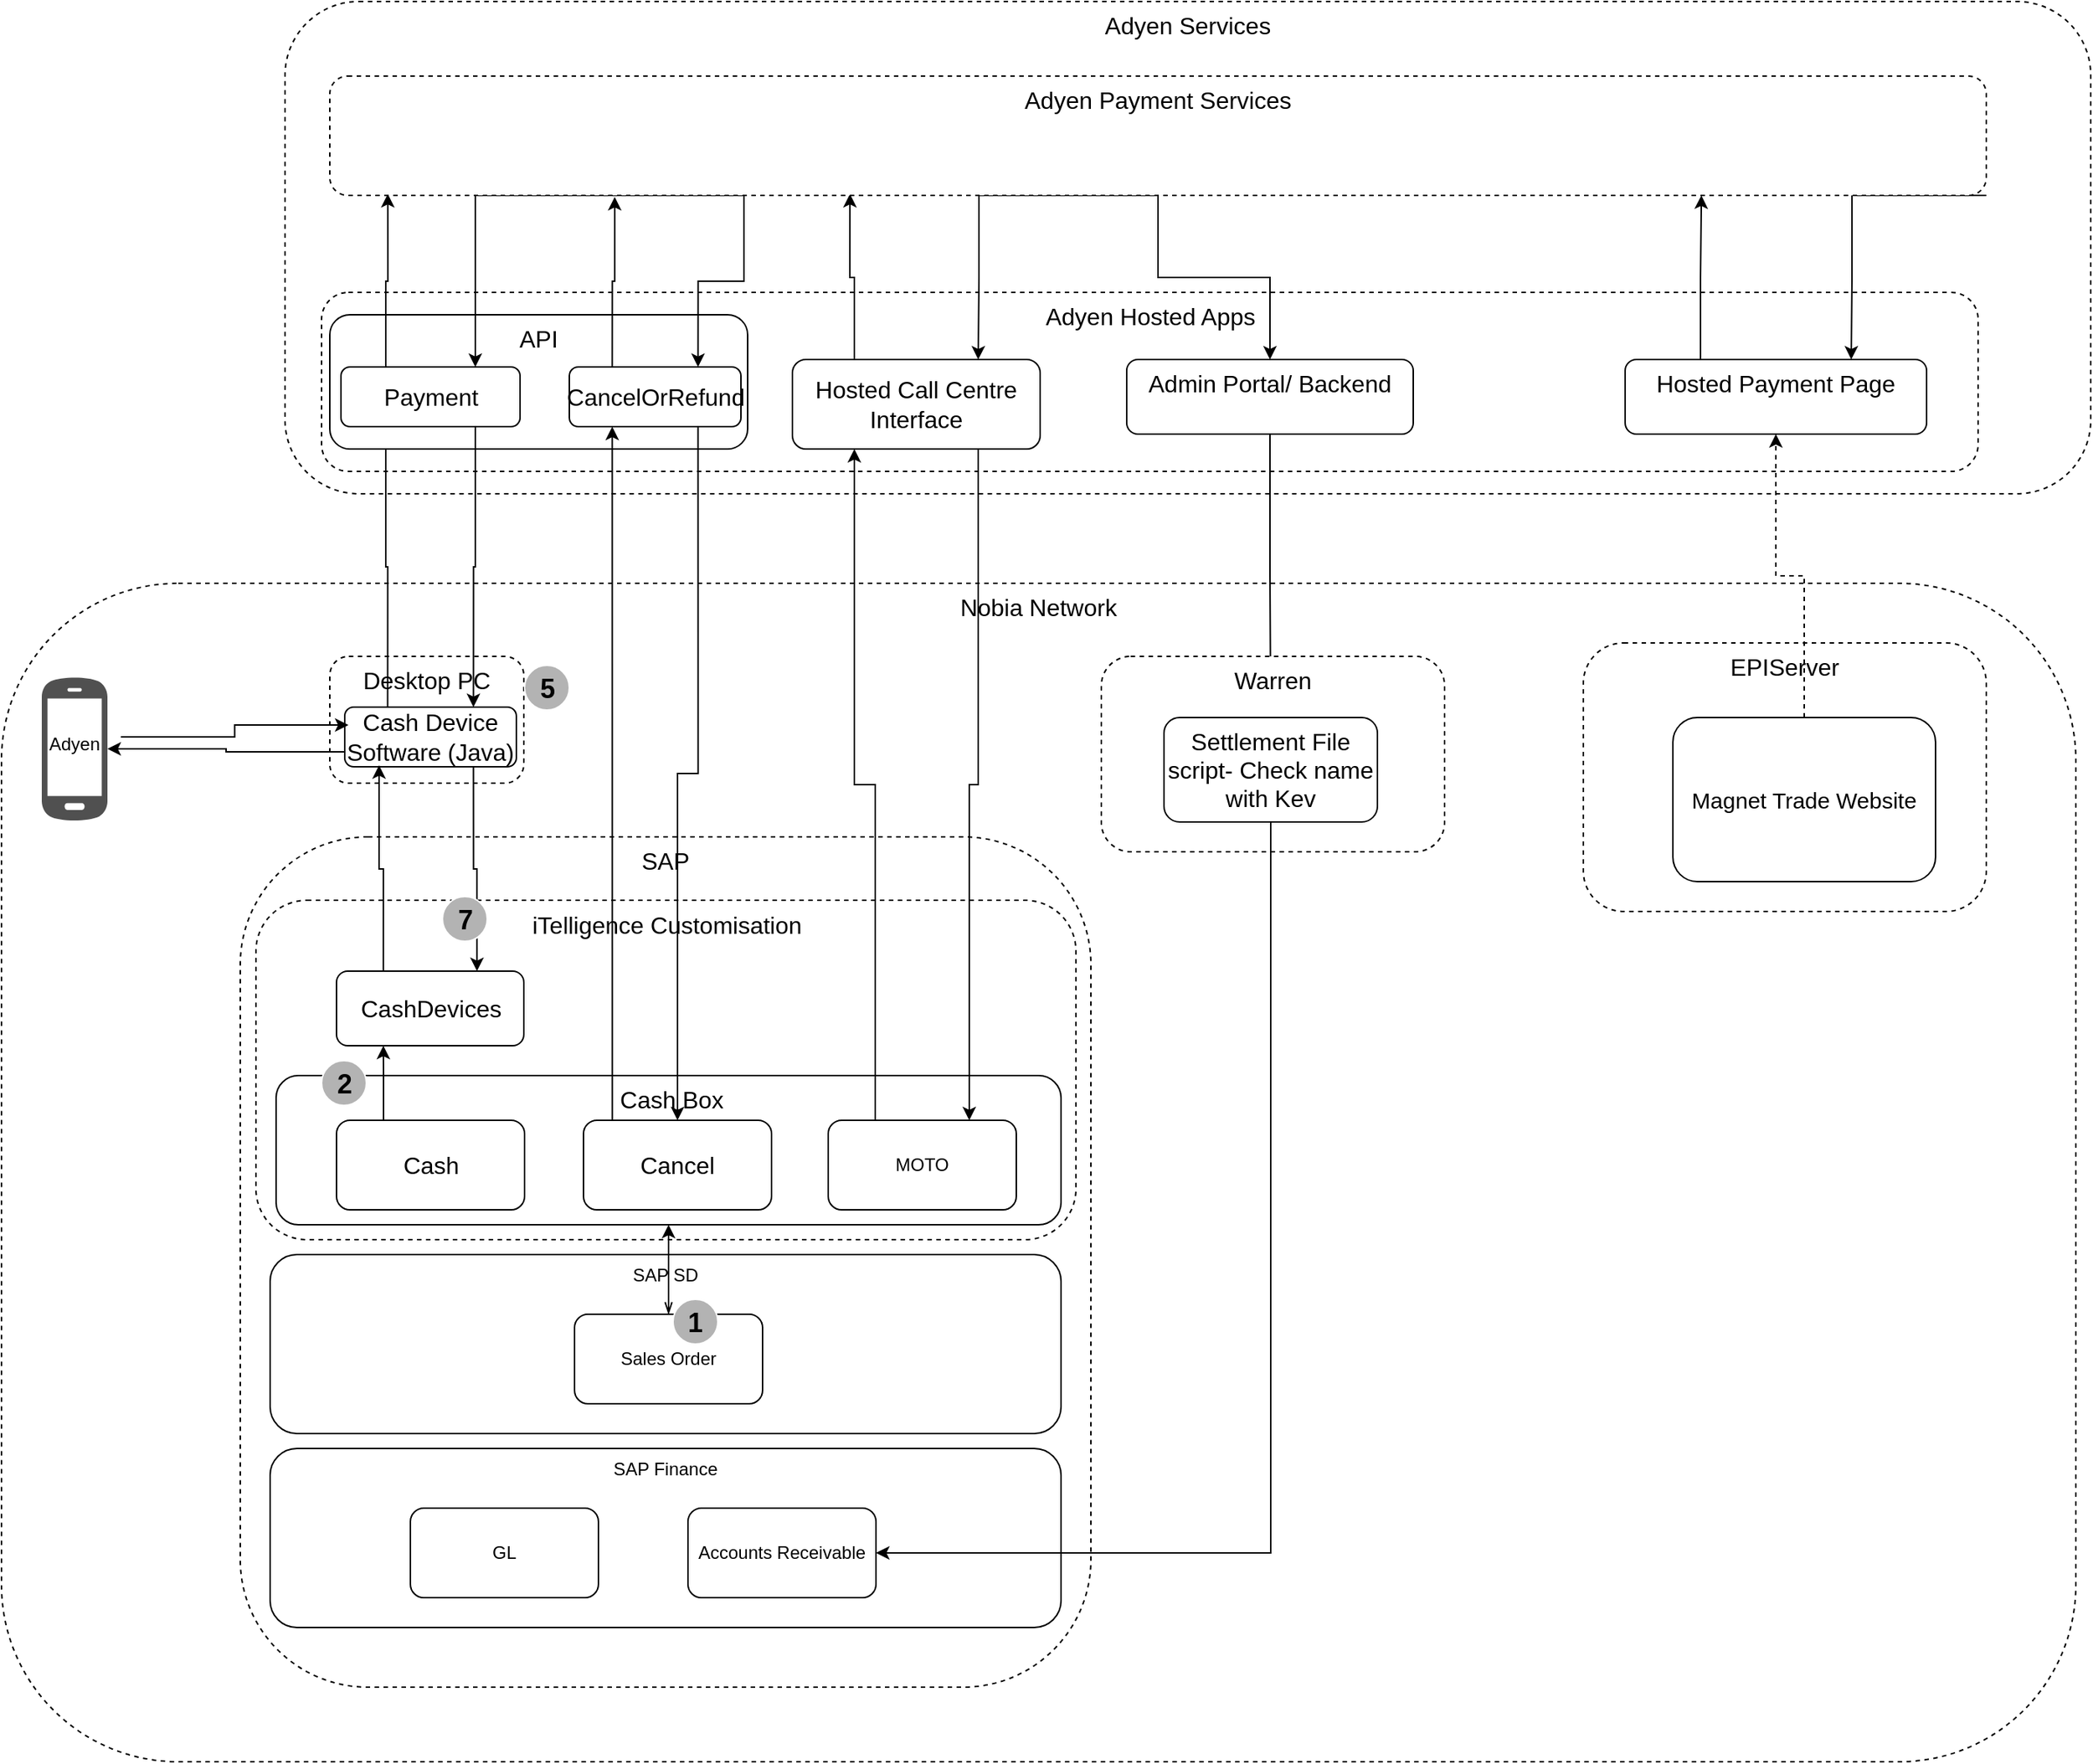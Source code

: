 <mxfile version="12.9.6" type="github" pages="6">
  <diagram id="xIO0eBuTLFJMR7J9Bv1W" name="As -Is Cash">
    <mxGraphModel dx="2249" dy="1943" grid="1" gridSize="10" guides="1" tooltips="1" connect="1" arrows="1" fold="1" page="1" pageScale="1" pageWidth="827" pageHeight="1169" math="0" shadow="0">
      <root>
        <mxCell id="0" />
        <mxCell id="1" parent="0" />
        <mxCell id="RsARZUbzpaYCgorYYchM-1" value="&lt;span style=&quot;font-size: 16px&quot;&gt;Adyen Services&lt;/span&gt;" style="rounded=1;whiteSpace=wrap;html=1;dashed=1;verticalAlign=top;" vertex="1" parent="1">
          <mxGeometry x="50" y="-360" width="1210" height="330" as="geometry" />
        </mxCell>
        <mxCell id="frtibMboyv9ZKoLcJmEE-11" value="&lt;font style=&quot;font-size: 16px&quot;&gt;Nobia Network&lt;/font&gt;" style="rounded=1;whiteSpace=wrap;html=1;dashed=1;verticalAlign=top;arcSize=15;" parent="1" vertex="1">
          <mxGeometry x="-140" y="30" width="1390" height="790" as="geometry" />
        </mxCell>
        <mxCell id="TDyOzgDBT0jTo_tiXd7O-13" value="&lt;font style=&quot;font-size: 16px&quot;&gt;SAP&lt;/font&gt;" style="rounded=1;whiteSpace=wrap;html=1;dashed=1;verticalAlign=top;" parent="1" vertex="1">
          <mxGeometry x="20" y="200" width="570" height="570" as="geometry" />
        </mxCell>
        <mxCell id="frtibMboyv9ZKoLcJmEE-14" value="&lt;span style=&quot;font-size: 16px&quot;&gt;iTelligence Customisation&lt;/span&gt;" style="rounded=1;whiteSpace=wrap;html=1;dashed=1;verticalAlign=top;" parent="1" vertex="1">
          <mxGeometry x="30.5" y="242.5" width="549.5" height="227.5" as="geometry" />
        </mxCell>
        <mxCell id="frtibMboyv9ZKoLcJmEE-6" value="&lt;span style=&quot;font-size: 16px&quot;&gt;Adyen Hosted Apps&lt;/span&gt;" style="rounded=1;whiteSpace=wrap;html=1;dashed=1;verticalAlign=top;" parent="1" vertex="1">
          <mxGeometry x="74.5" y="-165" width="1110" height="120" as="geometry" />
        </mxCell>
        <mxCell id="TDyOzgDBT0jTo_tiXd7O-4" value="" style="shadow=0;dashed=0;html=1;strokeColor=none;fillColor=#505050;labelPosition=center;verticalLabelPosition=bottom;verticalAlign=top;outlineConnect=0;align=center;shape=mxgraph.office.devices.cell_phone_android_proportional;fontColor=#858585;" parent="1" vertex="1">
          <mxGeometry x="-113" y="92" width="44" height="98" as="geometry" />
        </mxCell>
        <mxCell id="TDyOzgDBT0jTo_tiXd7O-5" value="Adyen" style="text;html=1;resizable=0;points=[];autosize=1;align=left;verticalAlign=top;spacingTop=-4;fontColor=#000000;" parent="1" vertex="1">
          <mxGeometry x="-110" y="128" width="50" height="10" as="geometry" />
        </mxCell>
        <mxCell id="clGUQOmlezsDE1Nbsah8-27" value="Adyen" style="text;html=1;resizable=0;points=[];autosize=1;align=left;verticalAlign=top;spacingTop=-4;fontColor=#000000;" vertex="1" parent="1">
          <mxGeometry x="92.5" y="120" width="50" height="10" as="geometry" />
        </mxCell>
        <mxCell id="TDyOzgDBT0jTo_tiXd7O-6" value="&lt;font style=&quot;font-size: 16px&quot;&gt;Desktop PC&lt;/font&gt;" style="rounded=1;whiteSpace=wrap;html=1;dashed=1;verticalAlign=top;" parent="1" vertex="1">
          <mxGeometry x="80" y="79" width="130" height="85" as="geometry" />
        </mxCell>
        <mxCell id="clGUQOmlezsDE1Nbsah8-26" style="edgeStyle=orthogonalEdgeStyle;rounded=0;orthogonalLoop=1;jettySize=auto;html=1;exitX=0;exitY=0.75;exitDx=0;exitDy=0;fontSize=16;" edge="1" parent="1" source="TDyOzgDBT0jTo_tiXd7O-8" target="TDyOzgDBT0jTo_tiXd7O-4">
          <mxGeometry relative="1" as="geometry" />
        </mxCell>
        <mxCell id="clGUQOmlezsDE1Nbsah8-29" style="edgeStyle=orthogonalEdgeStyle;rounded=0;orthogonalLoop=1;jettySize=auto;html=1;exitX=0.25;exitY=0;exitDx=0;exitDy=0;entryX=0.25;entryY=1;entryDx=0;entryDy=0;fontSize=16;" edge="1" parent="1" source="TDyOzgDBT0jTo_tiXd7O-8" target="clGUQOmlezsDE1Nbsah8-9">
          <mxGeometry relative="1" as="geometry" />
        </mxCell>
        <mxCell id="clGUQOmlezsDE1Nbsah8-31" style="edgeStyle=orthogonalEdgeStyle;rounded=0;orthogonalLoop=1;jettySize=auto;html=1;exitX=0.75;exitY=1;exitDx=0;exitDy=0;entryX=0.75;entryY=0;entryDx=0;entryDy=0;fontSize=16;" edge="1" parent="1" source="TDyOzgDBT0jTo_tiXd7O-8" target="frtibMboyv9ZKoLcJmEE-1">
          <mxGeometry relative="1" as="geometry" />
        </mxCell>
        <mxCell id="TDyOzgDBT0jTo_tiXd7O-8" value="Cash Device Software (Java)" style="rounded=1;whiteSpace=wrap;html=1;fontSize=16;" parent="1" vertex="1">
          <mxGeometry x="90" y="113" width="115" height="40" as="geometry" />
        </mxCell>
        <mxCell id="TDyOzgDBT0jTo_tiXd7O-9" value="" style="shape=image;html=1;verticalAlign=top;verticalLabelPosition=bottom;labelBackgroundColor=#ffffff;imageAspect=0;aspect=fixed;image=https://cdn4.iconfinder.com/data/icons/basic-ui-2-line/32/monitor-personal-computer-pc-desktop-128.png;fontColor=#545454;" parent="1" vertex="1">
          <mxGeometry x="30.5" y="43" width="62" height="62" as="geometry" />
        </mxCell>
        <mxCell id="TDyOzgDBT0jTo_tiXd7O-15" value="&amp;nbsp;Cash Box" style="rounded=1;whiteSpace=wrap;html=1;verticalAlign=top;fontSize=16;" parent="1" vertex="1">
          <mxGeometry x="44" y="360" width="526" height="100" as="geometry" />
        </mxCell>
        <mxCell id="clGUQOmlezsDE1Nbsah8-24" style="edgeStyle=orthogonalEdgeStyle;rounded=0;orthogonalLoop=1;jettySize=auto;html=1;exitX=0.25;exitY=0;exitDx=0;exitDy=0;entryX=0.25;entryY=1;entryDx=0;entryDy=0;fontSize=16;" edge="1" parent="1" source="TDyOzgDBT0jTo_tiXd7O-20" target="frtibMboyv9ZKoLcJmEE-1">
          <mxGeometry relative="1" as="geometry" />
        </mxCell>
        <mxCell id="TDyOzgDBT0jTo_tiXd7O-20" value="Cash" style="rounded=1;whiteSpace=wrap;html=1;fontSize=16;" parent="1" vertex="1">
          <mxGeometry x="84.5" y="390" width="126" height="60" as="geometry" />
        </mxCell>
        <mxCell id="clGUQOmlezsDE1Nbsah8-34" style="edgeStyle=orthogonalEdgeStyle;rounded=0;orthogonalLoop=1;jettySize=auto;html=1;exitX=0.25;exitY=0;exitDx=0;exitDy=0;entryX=0.25;entryY=1;entryDx=0;entryDy=0;fontSize=16;" edge="1" parent="1" source="TDyOzgDBT0jTo_tiXd7O-21" target="clGUQOmlezsDE1Nbsah8-8">
          <mxGeometry relative="1" as="geometry" />
        </mxCell>
        <mxCell id="TDyOzgDBT0jTo_tiXd7O-21" value="MOTO" style="rounded=1;whiteSpace=wrap;html=1;" parent="1" vertex="1">
          <mxGeometry x="414" y="390" width="126" height="60" as="geometry" />
        </mxCell>
        <mxCell id="TDyOzgDBT0jTo_tiXd7O-22" value="SAP SD" style="rounded=1;whiteSpace=wrap;html=1;verticalAlign=top;" parent="1" vertex="1">
          <mxGeometry x="40" y="480" width="530" height="120" as="geometry" />
        </mxCell>
        <mxCell id="TDyOzgDBT0jTo_tiXd7O-24" style="edgeStyle=orthogonalEdgeStyle;rounded=0;orthogonalLoop=1;jettySize=auto;html=1;exitX=0.5;exitY=0;exitDx=0;exitDy=0;startArrow=openThin;startFill=0;endArrow=classic;endFill=1;" parent="1" source="TDyOzgDBT0jTo_tiXd7O-23" target="TDyOzgDBT0jTo_tiXd7O-15" edge="1">
          <mxGeometry relative="1" as="geometry" />
        </mxCell>
        <mxCell id="TDyOzgDBT0jTo_tiXd7O-23" value="Sales Order" style="rounded=1;whiteSpace=wrap;html=1;" parent="1" vertex="1">
          <mxGeometry x="244" y="520" width="126" height="60" as="geometry" />
        </mxCell>
        <mxCell id="TDyOzgDBT0jTo_tiXd7O-10" value="&lt;b&gt;&lt;font style=&quot;font-size: 18px&quot;&gt;1&lt;/font&gt;&lt;/b&gt;" style="ellipse;whiteSpace=wrap;html=1;aspect=fixed;strokeColor=#FFFFFF;fillColor=#B3B3B3;fontSize=20;" parent="1" vertex="1">
          <mxGeometry x="310" y="510" width="30" height="30" as="geometry" />
        </mxCell>
        <mxCell id="TDyOzgDBT0jTo_tiXd7O-38" value="&lt;b&gt;&lt;font style=&quot;font-size: 18px&quot;&gt;2&lt;/font&gt;&lt;/b&gt;" style="ellipse;whiteSpace=wrap;html=1;aspect=fixed;strokeColor=#FFFFFF;fillColor=#B3B3B3;fontSize=20;" parent="1" vertex="1">
          <mxGeometry x="74.5" y="350" width="30" height="30" as="geometry" />
        </mxCell>
        <mxCell id="TDyOzgDBT0jTo_tiXd7O-41" value="&lt;b&gt;&lt;font style=&quot;font-size: 18px&quot;&gt;5&lt;/font&gt;&lt;/b&gt;" style="ellipse;whiteSpace=wrap;html=1;aspect=fixed;strokeColor=#FFFFFF;fillColor=#B3B3B3;fontSize=20;" parent="1" vertex="1">
          <mxGeometry x="210.5" y="85" width="30" height="30" as="geometry" />
        </mxCell>
        <mxCell id="TDyOzgDBT0jTo_tiXd7O-43" value="&lt;b&gt;&lt;font style=&quot;font-size: 18px&quot;&gt;7&lt;/font&gt;&lt;/b&gt;" style="ellipse;whiteSpace=wrap;html=1;aspect=fixed;strokeColor=#FFFFFF;fillColor=#B3B3B3;fontSize=20;" parent="1" vertex="1">
          <mxGeometry x="155.5" y="240" width="30" height="30" as="geometry" />
        </mxCell>
        <mxCell id="clGUQOmlezsDE1Nbsah8-25" style="edgeStyle=orthogonalEdgeStyle;rounded=0;orthogonalLoop=1;jettySize=auto;html=1;exitX=0.25;exitY=0;exitDx=0;exitDy=0;entryX=0.2;entryY=0.975;entryDx=0;entryDy=0;entryPerimeter=0;fontSize=16;" edge="1" parent="1" source="frtibMboyv9ZKoLcJmEE-1" target="TDyOzgDBT0jTo_tiXd7O-8">
          <mxGeometry relative="1" as="geometry" />
        </mxCell>
        <mxCell id="frtibMboyv9ZKoLcJmEE-1" value="CashDevices" style="rounded=1;whiteSpace=wrap;html=1;fontSize=16;" parent="1" vertex="1">
          <mxGeometry x="84.5" y="290" width="125.5" height="50" as="geometry" />
        </mxCell>
        <mxCell id="frtibMboyv9ZKoLcJmEE-4" value="&lt;font style=&quot;font-size: 16px&quot;&gt;EPIServer&lt;/font&gt;" style="rounded=1;whiteSpace=wrap;html=1;dashed=1;verticalAlign=top;" parent="1" vertex="1">
          <mxGeometry x="920" y="70" width="270" height="180" as="geometry" />
        </mxCell>
        <mxCell id="clGUQOmlezsDE1Nbsah8-37" style="edgeStyle=orthogonalEdgeStyle;rounded=0;orthogonalLoop=1;jettySize=auto;html=1;exitX=0.25;exitY=0;exitDx=0;exitDy=0;entryX=0.828;entryY=1;entryDx=0;entryDy=0;entryPerimeter=0;fontSize=16;" edge="1" parent="1" source="frtibMboyv9ZKoLcJmEE-5" target="clGUQOmlezsDE1Nbsah8-36">
          <mxGeometry relative="1" as="geometry" />
        </mxCell>
        <mxCell id="frtibMboyv9ZKoLcJmEE-5" value="&lt;span style=&quot;font-size: 16px&quot;&gt;Hosted Payment Page&lt;/span&gt;" style="rounded=1;whiteSpace=wrap;html=1;verticalAlign=top;" parent="1" vertex="1">
          <mxGeometry x="948" y="-120" width="202" height="50" as="geometry" />
        </mxCell>
        <mxCell id="clGUQOmlezsDE1Nbsah8-1" style="edgeStyle=orthogonalEdgeStyle;rounded=0;orthogonalLoop=1;jettySize=auto;html=1;exitX=0.5;exitY=1;exitDx=0;exitDy=0;" edge="1" parent="1" source="frtibMboyv9ZKoLcJmEE-9" target="frtibMboyv9ZKoLcJmEE-19">
          <mxGeometry relative="1" as="geometry" />
        </mxCell>
        <mxCell id="frtibMboyv9ZKoLcJmEE-9" value="&lt;span style=&quot;font-size: 16px&quot;&gt;Admin Portal/ Backend&lt;/span&gt;" style="rounded=1;whiteSpace=wrap;html=1;verticalAlign=top;" parent="1" vertex="1">
          <mxGeometry x="614" y="-120" width="192" height="50" as="geometry" />
        </mxCell>
        <mxCell id="clGUQOmlezsDE1Nbsah8-3" style="edgeStyle=orthogonalEdgeStyle;rounded=0;orthogonalLoop=1;jettySize=auto;html=1;exitX=0.5;exitY=0;exitDx=0;exitDy=0;dashed=1;" edge="1" parent="1" source="frtibMboyv9ZKoLcJmEE-12" target="frtibMboyv9ZKoLcJmEE-5">
          <mxGeometry relative="1" as="geometry" />
        </mxCell>
        <mxCell id="frtibMboyv9ZKoLcJmEE-12" value="&lt;font style=&quot;font-size: 15px&quot;&gt;Magnet Trade Website&lt;/font&gt;" style="rounded=1;whiteSpace=wrap;html=1;" parent="1" vertex="1">
          <mxGeometry x="980" y="120" width="176" height="110" as="geometry" />
        </mxCell>
        <mxCell id="frtibMboyv9ZKoLcJmEE-15" value="SAP Finance" style="rounded=1;whiteSpace=wrap;html=1;verticalAlign=top;" parent="1" vertex="1">
          <mxGeometry x="40" y="610" width="530" height="120" as="geometry" />
        </mxCell>
        <mxCell id="frtibMboyv9ZKoLcJmEE-16" value="GL" style="rounded=1;whiteSpace=wrap;html=1;" parent="1" vertex="1">
          <mxGeometry x="134" y="650" width="126" height="60" as="geometry" />
        </mxCell>
        <mxCell id="frtibMboyv9ZKoLcJmEE-17" value="Accounts Receivable" style="rounded=1;whiteSpace=wrap;html=1;" parent="1" vertex="1">
          <mxGeometry x="320" y="650" width="126" height="60" as="geometry" />
        </mxCell>
        <mxCell id="frtibMboyv9ZKoLcJmEE-18" value="&lt;font style=&quot;font-size: 16px&quot;&gt;Warren&lt;/font&gt;" style="rounded=1;whiteSpace=wrap;html=1;dashed=1;verticalAlign=top;" parent="1" vertex="1">
          <mxGeometry x="597" y="79" width="230" height="131" as="geometry" />
        </mxCell>
        <mxCell id="clGUQOmlezsDE1Nbsah8-2" style="edgeStyle=orthogonalEdgeStyle;rounded=0;orthogonalLoop=1;jettySize=auto;html=1;exitX=0.5;exitY=1;exitDx=0;exitDy=0;entryX=1;entryY=0.5;entryDx=0;entryDy=0;" edge="1" parent="1" source="frtibMboyv9ZKoLcJmEE-19" target="frtibMboyv9ZKoLcJmEE-17">
          <mxGeometry relative="1" as="geometry" />
        </mxCell>
        <mxCell id="frtibMboyv9ZKoLcJmEE-19" value="Settlement File script- Check name with Kev" style="rounded=1;whiteSpace=wrap;html=1;fontSize=16;" parent="1" vertex="1">
          <mxGeometry x="639" y="120" width="143" height="70" as="geometry" />
        </mxCell>
        <mxCell id="clGUQOmlezsDE1Nbsah8-7" value="&lt;span style=&quot;font-size: 16px&quot;&gt;API&lt;/span&gt;" style="rounded=1;whiteSpace=wrap;html=1;verticalAlign=top;" vertex="1" parent="1">
          <mxGeometry x="80" y="-150" width="280" height="90" as="geometry" />
        </mxCell>
        <mxCell id="clGUQOmlezsDE1Nbsah8-35" style="edgeStyle=orthogonalEdgeStyle;rounded=0;orthogonalLoop=1;jettySize=auto;html=1;exitX=0.75;exitY=1;exitDx=0;exitDy=0;entryX=0.75;entryY=0;entryDx=0;entryDy=0;fontSize=16;" edge="1" parent="1" source="clGUQOmlezsDE1Nbsah8-8" target="TDyOzgDBT0jTo_tiXd7O-21">
          <mxGeometry relative="1" as="geometry" />
        </mxCell>
        <mxCell id="clGUQOmlezsDE1Nbsah8-40" style="edgeStyle=orthogonalEdgeStyle;rounded=0;orthogonalLoop=1;jettySize=auto;html=1;exitX=0.25;exitY=0;exitDx=0;exitDy=0;entryX=0.314;entryY=0.988;entryDx=0;entryDy=0;entryPerimeter=0;fontSize=16;" edge="1" parent="1" source="clGUQOmlezsDE1Nbsah8-8" target="clGUQOmlezsDE1Nbsah8-36">
          <mxGeometry relative="1" as="geometry" />
        </mxCell>
        <mxCell id="clGUQOmlezsDE1Nbsah8-8" value="&lt;font style=&quot;font-size: 16px&quot;&gt;Hosted Call Centre Interface&lt;/font&gt;" style="rounded=1;whiteSpace=wrap;html=1;" vertex="1" parent="1">
          <mxGeometry x="390" y="-120" width="166" height="60" as="geometry" />
        </mxCell>
        <mxCell id="clGUQOmlezsDE1Nbsah8-30" style="edgeStyle=orthogonalEdgeStyle;rounded=0;orthogonalLoop=1;jettySize=auto;html=1;exitX=0.75;exitY=1;exitDx=0;exitDy=0;entryX=0.75;entryY=0;entryDx=0;entryDy=0;fontSize=16;" edge="1" parent="1" source="clGUQOmlezsDE1Nbsah8-9" target="TDyOzgDBT0jTo_tiXd7O-8">
          <mxGeometry relative="1" as="geometry" />
        </mxCell>
        <mxCell id="clGUQOmlezsDE1Nbsah8-44" style="edgeStyle=orthogonalEdgeStyle;rounded=0;orthogonalLoop=1;jettySize=auto;html=1;exitX=0.25;exitY=0;exitDx=0;exitDy=0;entryX=0.035;entryY=0.988;entryDx=0;entryDy=0;entryPerimeter=0;fontSize=16;" edge="1" parent="1" source="clGUQOmlezsDE1Nbsah8-9" target="clGUQOmlezsDE1Nbsah8-36">
          <mxGeometry relative="1" as="geometry" />
        </mxCell>
        <mxCell id="clGUQOmlezsDE1Nbsah8-9" value="&lt;font style=&quot;font-size: 16px&quot;&gt;Payment&lt;/font&gt;" style="rounded=1;whiteSpace=wrap;html=1;" vertex="1" parent="1">
          <mxGeometry x="87.5" y="-115" width="120" height="40" as="geometry" />
        </mxCell>
        <mxCell id="clGUQOmlezsDE1Nbsah8-33" style="edgeStyle=orthogonalEdgeStyle;rounded=0;orthogonalLoop=1;jettySize=auto;html=1;exitX=0.75;exitY=1;exitDx=0;exitDy=0;fontSize=16;" edge="1" parent="1" source="clGUQOmlezsDE1Nbsah8-10" target="clGUQOmlezsDE1Nbsah8-11">
          <mxGeometry relative="1" as="geometry" />
        </mxCell>
        <mxCell id="clGUQOmlezsDE1Nbsah8-42" style="edgeStyle=orthogonalEdgeStyle;rounded=0;orthogonalLoop=1;jettySize=auto;html=1;exitX=0.25;exitY=0;exitDx=0;exitDy=0;entryX=0.172;entryY=1.013;entryDx=0;entryDy=0;entryPerimeter=0;fontSize=16;" edge="1" parent="1" source="clGUQOmlezsDE1Nbsah8-10" target="clGUQOmlezsDE1Nbsah8-36">
          <mxGeometry relative="1" as="geometry" />
        </mxCell>
        <mxCell id="clGUQOmlezsDE1Nbsah8-10" value="&lt;span style=&quot;font-size: 16px&quot;&gt;CancelOrRefund&lt;/span&gt;" style="rounded=1;whiteSpace=wrap;html=1;" vertex="1" parent="1">
          <mxGeometry x="240.5" y="-115" width="115" height="40" as="geometry" />
        </mxCell>
        <mxCell id="clGUQOmlezsDE1Nbsah8-32" style="edgeStyle=orthogonalEdgeStyle;rounded=0;orthogonalLoop=1;jettySize=auto;html=1;exitX=0.5;exitY=0;exitDx=0;exitDy=0;entryX=0.25;entryY=1;entryDx=0;entryDy=0;fontSize=16;" edge="1" parent="1" source="clGUQOmlezsDE1Nbsah8-11" target="clGUQOmlezsDE1Nbsah8-10">
          <mxGeometry relative="1" as="geometry">
            <Array as="points">
              <mxPoint x="269" y="390" />
            </Array>
          </mxGeometry>
        </mxCell>
        <mxCell id="clGUQOmlezsDE1Nbsah8-11" value="Cancel" style="rounded=1;whiteSpace=wrap;html=1;fontSize=16;" vertex="1" parent="1">
          <mxGeometry x="250" y="390" width="126" height="60" as="geometry" />
        </mxCell>
        <mxCell id="clGUQOmlezsDE1Nbsah8-28" value="" style="edgeStyle=orthogonalEdgeStyle;rounded=0;orthogonalLoop=1;jettySize=auto;html=1;fontSize=16;" edge="1" parent="1" source="TDyOzgDBT0jTo_tiXd7O-5" target="clGUQOmlezsDE1Nbsah8-27">
          <mxGeometry relative="1" as="geometry" />
        </mxCell>
        <mxCell id="clGUQOmlezsDE1Nbsah8-38" style="edgeStyle=orthogonalEdgeStyle;rounded=0;orthogonalLoop=1;jettySize=auto;html=1;exitX=1;exitY=1;exitDx=0;exitDy=0;entryX=0.75;entryY=0;entryDx=0;entryDy=0;fontSize=16;" edge="1" parent="1" source="clGUQOmlezsDE1Nbsah8-36" target="frtibMboyv9ZKoLcJmEE-5">
          <mxGeometry relative="1" as="geometry">
            <Array as="points">
              <mxPoint x="1100" y="-230" />
              <mxPoint x="1100" y="-175" />
            </Array>
          </mxGeometry>
        </mxCell>
        <mxCell id="clGUQOmlezsDE1Nbsah8-39" style="edgeStyle=orthogonalEdgeStyle;rounded=0;orthogonalLoop=1;jettySize=auto;html=1;exitX=0.5;exitY=1;exitDx=0;exitDy=0;fontSize=16;" edge="1" parent="1" source="clGUQOmlezsDE1Nbsah8-36" target="frtibMboyv9ZKoLcJmEE-9">
          <mxGeometry relative="1" as="geometry" />
        </mxCell>
        <mxCell id="clGUQOmlezsDE1Nbsah8-41" style="edgeStyle=orthogonalEdgeStyle;rounded=0;orthogonalLoop=1;jettySize=auto;html=1;exitX=0.5;exitY=1;exitDx=0;exitDy=0;entryX=0.75;entryY=0;entryDx=0;entryDy=0;fontSize=16;" edge="1" parent="1" source="clGUQOmlezsDE1Nbsah8-36" target="clGUQOmlezsDE1Nbsah8-8">
          <mxGeometry relative="1" as="geometry">
            <Array as="points">
              <mxPoint x="515" y="-230" />
              <mxPoint x="515" y="-175" />
            </Array>
          </mxGeometry>
        </mxCell>
        <mxCell id="clGUQOmlezsDE1Nbsah8-43" style="edgeStyle=orthogonalEdgeStyle;rounded=0;orthogonalLoop=1;jettySize=auto;html=1;exitX=0.25;exitY=1;exitDx=0;exitDy=0;entryX=0.75;entryY=0;entryDx=0;entryDy=0;fontSize=16;" edge="1" parent="1" source="clGUQOmlezsDE1Nbsah8-36" target="clGUQOmlezsDE1Nbsah8-10">
          <mxGeometry relative="1" as="geometry" />
        </mxCell>
        <mxCell id="clGUQOmlezsDE1Nbsah8-45" style="edgeStyle=orthogonalEdgeStyle;rounded=0;orthogonalLoop=1;jettySize=auto;html=1;exitX=0.25;exitY=1;exitDx=0;exitDy=0;entryX=0.75;entryY=0;entryDx=0;entryDy=0;fontSize=16;" edge="1" parent="1" source="clGUQOmlezsDE1Nbsah8-36" target="clGUQOmlezsDE1Nbsah8-9">
          <mxGeometry relative="1" as="geometry">
            <Array as="points">
              <mxPoint x="178" y="-230" />
            </Array>
          </mxGeometry>
        </mxCell>
        <mxCell id="clGUQOmlezsDE1Nbsah8-36" value="&lt;span style=&quot;font-size: 16px&quot;&gt;Adyen Payment Services&lt;/span&gt;" style="rounded=1;whiteSpace=wrap;html=1;dashed=1;verticalAlign=top;" vertex="1" parent="1">
          <mxGeometry x="80" y="-310" width="1110" height="80" as="geometry" />
        </mxCell>
      </root>
    </mxGraphModel>
  </diagram>
  <diagram name="As-Is Moto" id="Q48hwFeHaKPCLVD3g06s">
    
    <mxGraphModel dx="2036" dy="1798" grid="1" gridSize="10" guides="1" tooltips="1" connect="1" arrows="1" fold="1" page="1" pageScale="1" pageWidth="827" pageHeight="1169" math="0" shadow="0">
      
      <root>
        
        <mxCell id="7id4nvvQ8fC_rQ_MZ3YC-0" />
        
        <mxCell id="7id4nvvQ8fC_rQ_MZ3YC-1" parent="7id4nvvQ8fC_rQ_MZ3YC-0" />
        
        <mxCell id="7id4nvvQ8fC_rQ_MZ3YC-2" style="edgeStyle=orthogonalEdgeStyle;rounded=0;orthogonalLoop=1;jettySize=auto;html=1;entryX=0.07;entryY=0.4;entryDx=0;entryDy=0;entryPerimeter=0;startArrow=none;startFill=0;endArrow=classic;endFill=1;" parent="7id4nvvQ8fC_rQ_MZ3YC-1" source="7id4nvvQ8fC_rQ_MZ3YC-3" target="7id4nvvQ8fC_rQ_MZ3YC-10" edge="1">
          
          <mxGeometry relative="1" as="geometry" />
          
        </mxCell>
        
        <mxCell id="7id4nvvQ8fC_rQ_MZ3YC-3" value="" style="shadow=0;dashed=0;html=1;strokeColor=none;fillColor=#505050;labelPosition=center;verticalLabelPosition=bottom;verticalAlign=top;outlineConnect=0;align=center;shape=mxgraph.office.devices.cell_phone_android_proportional;fontColor=#858585;" parent="7id4nvvQ8fC_rQ_MZ3YC-1" vertex="1">
          
          <mxGeometry x="63" y="18" width="44" height="82" as="geometry" />
          
        </mxCell>
        
        <mxCell id="7id4nvvQ8fC_rQ_MZ3YC-4" value="Adyen" style="text;html=1;resizable=0;points=[];autosize=1;align=left;verticalAlign=top;spacingTop=-4;fontColor=#000000;" parent="7id4nvvQ8fC_rQ_MZ3YC-1" vertex="1">
          
          <mxGeometry x="64.5" y="43.5" width="50" height="10" as="geometry" />
          
        </mxCell>
        
        <mxCell id="7id4nvvQ8fC_rQ_MZ3YC-5" value="&lt;font style=&quot;font-size: 16px&quot;&gt;Desktop PC&lt;/font&gt;" style="rounded=1;whiteSpace=wrap;html=1;dashed=1;verticalAlign=top;" parent="7id4nvvQ8fC_rQ_MZ3YC-1" vertex="1">
          
          <mxGeometry x="20" y="130" width="130" height="85" as="geometry" />
          
        </mxCell>
        
        <mxCell id="7id4nvvQ8fC_rQ_MZ3YC-6" style="edgeStyle=orthogonalEdgeStyle;rounded=0;html=1;exitX=0.5;exitY=0;exitDx=0;exitDy=0;jettySize=auto;orthogonalLoop=1;fontColor=#545454;endArrow=classic;endFill=1;startArrow=none;startFill=0;" parent="7id4nvvQ8fC_rQ_MZ3YC-1" edge="1">
          
          <mxGeometry relative="1" as="geometry">
            
            <mxPoint x="69" y="163" as="sourcePoint" />
            
            <mxPoint x="69" y="100" as="targetPoint" />
            
          </mxGeometry>
          
        </mxCell>
        
        <mxCell id="7id4nvvQ8fC_rQ_MZ3YC-7" value="Java App" style="rounded=1;whiteSpace=wrap;html=1;" parent="7id4nvvQ8fC_rQ_MZ3YC-1" vertex="1">
          
          <mxGeometry x="45" y="162.5" width="80" height="40" as="geometry" />
          
        </mxCell>
        
        <mxCell id="7id4nvvQ8fC_rQ_MZ3YC-8" value="" style="shape=image;html=1;verticalAlign=top;verticalLabelPosition=bottom;labelBackgroundColor=#ffffff;imageAspect=0;aspect=fixed;image=https://cdn4.iconfinder.com/data/icons/basic-ui-2-line/32/monitor-personal-computer-pc-desktop-128.png;fontColor=#545454;" parent="7id4nvvQ8fC_rQ_MZ3YC-1" vertex="1">
          
          <mxGeometry x="-3.5" y="113" width="47" height="47" as="geometry" />
          
        </mxCell>
        
        <mxCell id="7id4nvvQ8fC_rQ_MZ3YC-9" style="edgeStyle=orthogonalEdgeStyle;rounded=0;orthogonalLoop=1;jettySize=auto;html=1;exitX=0.16;exitY=0.55;exitDx=0;exitDy=0;exitPerimeter=0;startArrow=none;startFill=0;endArrow=classic;endFill=1;" parent="7id4nvvQ8fC_rQ_MZ3YC-1" source="7id4nvvQ8fC_rQ_MZ3YC-10" edge="1">
          
          <mxGeometry relative="1" as="geometry">
            
            <mxPoint x="110" y="85" as="targetPoint" />
            
          </mxGeometry>
          
        </mxCell>
        
        <mxCell id="7id4nvvQ8fC_rQ_MZ3YC-10" value="Adyen Payment Services" style="ellipse;shape=cloud;whiteSpace=wrap;html=1;" parent="7id4nvvQ8fC_rQ_MZ3YC-1" vertex="1">
          
          <mxGeometry x="241" y="-9" width="313" height="170" as="geometry" />
          
        </mxCell>
        
        <mxCell id="7id4nvvQ8fC_rQ_MZ3YC-11" value="&lt;font style=&quot;font-size: 16px&quot;&gt;SAP&lt;/font&gt;" style="rounded=1;whiteSpace=wrap;html=1;dashed=1;verticalAlign=top;" parent="7id4nvvQ8fC_rQ_MZ3YC-1" vertex="1">
          
          <mxGeometry x="20" y="280" width="520" height="370" as="geometry" />
          
        </mxCell>
        
        <mxCell id="7id4nvvQ8fC_rQ_MZ3YC-12" value="itelligence Cash Device Software" style="rounded=1;whiteSpace=wrap;html=1;verticalAlign=top;" parent="7id4nvvQ8fC_rQ_MZ3YC-1" vertex="1">
          
          <mxGeometry x="44" y="320" width="466" height="140" as="geometry" />
          
        </mxCell>
        
        <mxCell id="7id4nvvQ8fC_rQ_MZ3YC-13" style="edgeStyle=orthogonalEdgeStyle;rounded=0;orthogonalLoop=1;jettySize=auto;html=1;exitX=0.15;exitY=-0.031;exitDx=0;exitDy=0;startArrow=openThin;startFill=0;endArrow=classic;endFill=1;exitPerimeter=0;entryX=0.25;entryY=1;entryDx=0;entryDy=0;" parent="7id4nvvQ8fC_rQ_MZ3YC-1" source="7id4nvvQ8fC_rQ_MZ3YC-14" target="7id4nvvQ8fC_rQ_MZ3YC-7" edge="1">
          
          <mxGeometry relative="1" as="geometry">
            
            <Array as="points">
              
              <mxPoint x="108" y="365" />
              
              <mxPoint x="110" y="365" />
              
              <mxPoint x="110" y="250" />
              
              <mxPoint x="65" y="250" />
              
            </Array>
            
          </mxGeometry>
          
        </mxCell>
        
        <mxCell id="7id4nvvQ8fC_rQ_MZ3YC-14" value="Cash" style="rounded=1;whiteSpace=wrap;html=1;" parent="7id4nvvQ8fC_rQ_MZ3YC-1" vertex="1">
          
          <mxGeometry x="89.5" y="365" width="126" height="60" as="geometry" />
          
        </mxCell>
        
        <mxCell id="7id4nvvQ8fC_rQ_MZ3YC-15" style="edgeStyle=orthogonalEdgeStyle;rounded=0;orthogonalLoop=1;jettySize=auto;html=1;exitX=0.5;exitY=0;exitDx=0;exitDy=0;entryX=0.55;entryY=0.95;entryDx=0;entryDy=0;entryPerimeter=0;startArrow=none;startFill=0;endArrow=classic;endFill=1;" parent="7id4nvvQ8fC_rQ_MZ3YC-1" edge="1">
          
          <mxGeometry relative="1" as="geometry">
            
            <mxPoint x="383" y="360" as="sourcePoint" />
            
            <mxPoint x="383" y="153" as="targetPoint" />
            
          </mxGeometry>
          
        </mxCell>
        
        <mxCell id="7id4nvvQ8fC_rQ_MZ3YC-16" value="MOTO" style="rounded=1;whiteSpace=wrap;html=1;" parent="7id4nvvQ8fC_rQ_MZ3YC-1" vertex="1">
          
          <mxGeometry x="350" y="360" width="126" height="60" as="geometry" />
          
        </mxCell>
        
        <mxCell id="7id4nvvQ8fC_rQ_MZ3YC-17" value="Core SAP" style="rounded=1;whiteSpace=wrap;html=1;verticalAlign=top;" parent="7id4nvvQ8fC_rQ_MZ3YC-1" vertex="1">
          
          <mxGeometry x="40" y="480" width="470" height="120" as="geometry" />
          
        </mxCell>
        
        <mxCell id="7id4nvvQ8fC_rQ_MZ3YC-18" style="edgeStyle=orthogonalEdgeStyle;rounded=0;orthogonalLoop=1;jettySize=auto;html=1;exitX=0.5;exitY=0;exitDx=0;exitDy=0;startArrow=openThin;startFill=0;endArrow=classic;endFill=1;" parent="7id4nvvQ8fC_rQ_MZ3YC-1" source="7id4nvvQ8fC_rQ_MZ3YC-19" target="7id4nvvQ8fC_rQ_MZ3YC-12" edge="1">
          
          <mxGeometry relative="1" as="geometry" />
          
        </mxCell>
        
        <mxCell id="7id4nvvQ8fC_rQ_MZ3YC-19" value="Sales Order" style="rounded=1;whiteSpace=wrap;html=1;" parent="7id4nvvQ8fC_rQ_MZ3YC-1" vertex="1">
          
          <mxGeometry x="212" y="520" width="126" height="60" as="geometry" />
          
        </mxCell>
        
        <mxCell id="7id4nvvQ8fC_rQ_MZ3YC-20" value="&lt;b&gt;&lt;font style=&quot;font-size: 18px&quot;&gt;1&lt;/font&gt;&lt;/b&gt;" style="ellipse;whiteSpace=wrap;html=1;aspect=fixed;strokeColor=#FFFFFF;fillColor=#B3B3B3;fontSize=20;" parent="7id4nvvQ8fC_rQ_MZ3YC-1" vertex="1">
          
          <mxGeometry x="310" y="510" width="30" height="30" as="geometry" />
          
        </mxCell>
        
        <mxCell id="7id4nvvQ8fC_rQ_MZ3YC-21" style="edgeStyle=orthogonalEdgeStyle;rounded=0;orthogonalLoop=1;jettySize=auto;html=1;entryX=0.5;entryY=0;entryDx=0;entryDy=0;startArrow=none;startFill=0;endArrow=classic;endFill=1;" parent="7id4nvvQ8fC_rQ_MZ3YC-1" edge="1">
          
          <mxGeometry relative="1" as="geometry">
            
            <mxPoint x="96" y="100" as="sourcePoint" />
            
            <mxPoint x="96" y="163" as="targetPoint" />
            
          </mxGeometry>
          
        </mxCell>
        
        <mxCell id="7id4nvvQ8fC_rQ_MZ3YC-22" style="edgeStyle=orthogonalEdgeStyle;rounded=0;orthogonalLoop=1;jettySize=auto;html=1;exitX=0.75;exitY=1;exitDx=0;exitDy=0;startArrow=none;startFill=0;endArrow=classic;endFill=1;" parent="7id4nvvQ8fC_rQ_MZ3YC-1" source="7id4nvvQ8fC_rQ_MZ3YC-7" target="7id4nvvQ8fC_rQ_MZ3YC-14" edge="1">
          
          <mxGeometry relative="1" as="geometry">
            
            <Array as="points">
              
              <mxPoint x="105" y="240" />
              
              <mxPoint x="153" y="240" />
              
            </Array>
            
          </mxGeometry>
          
        </mxCell>
        
        <mxCell id="7id4nvvQ8fC_rQ_MZ3YC-23" style="edgeStyle=orthogonalEdgeStyle;rounded=0;orthogonalLoop=1;jettySize=auto;html=1;exitX=0.55;exitY=0.95;exitDx=0;exitDy=0;exitPerimeter=0;startArrow=none;startFill=0;endArrow=classic;endFill=1;" parent="7id4nvvQ8fC_rQ_MZ3YC-1" edge="1">
          
          <mxGeometry relative="1" as="geometry">
            
            <mxPoint x="436" y="153" as="sourcePoint" />
            
            <mxPoint x="436" y="360" as="targetPoint" />
            
          </mxGeometry>
          
        </mxCell>
        
        <mxCell id="7id4nvvQ8fC_rQ_MZ3YC-24" value="&lt;b&gt;&lt;font style=&quot;font-size: 18px&quot;&gt;2&lt;/font&gt;&lt;/b&gt;" style="ellipse;whiteSpace=wrap;html=1;aspect=fixed;strokeColor=#FFFFFF;fillColor=#B3B3B3;fontSize=20;" parent="7id4nvvQ8fC_rQ_MZ3YC-1" vertex="1">
          
          <mxGeometry x="338" y="350" width="30" height="30" as="geometry" />
          
        </mxCell>
        
        <mxCell id="7id4nvvQ8fC_rQ_MZ3YC-25" value="&lt;b&gt;&lt;font style=&quot;font-size: 18px&quot;&gt;3&lt;/font&gt;&lt;/b&gt;" style="ellipse;whiteSpace=wrap;html=1;aspect=fixed;strokeColor=#FFFFFF;fillColor=#B3B3B3;fontSize=20;" parent="7id4nvvQ8fC_rQ_MZ3YC-1" vertex="1">
          
          <mxGeometry x="350" y="172.5" width="30" height="30" as="geometry" />
          
        </mxCell>
        
        <mxCell id="7id4nvvQ8fC_rQ_MZ3YC-26" value="&lt;b&gt;&lt;font style=&quot;font-size: 18px&quot;&gt;4&lt;/font&gt;&lt;/b&gt;" style="ellipse;whiteSpace=wrap;html=1;aspect=fixed;strokeColor=#FFFFFF;fillColor=#B3B3B3;fontSize=20;" parent="7id4nvvQ8fC_rQ_MZ3YC-1" vertex="1">
          
          <mxGeometry x="450" y="172.5" width="30" height="30" as="geometry" />
          
        </mxCell>
        
      </root>
      
    </mxGraphModel>
    
  </diagram>
  <diagram name="Option 1- Cash" id="xOFfAIpsOozWni8xvBJG">
    
    <mxGraphModel dx="1449" dy="1798" grid="1" gridSize="10" guides="1" tooltips="1" connect="1" arrows="1" fold="1" page="1" pageScale="1" pageWidth="827" pageHeight="1169" math="0" shadow="0">
      
      <root>
        
        <mxCell id="Wl4bnLOY16EAsJsb458f-0" />
        
        <mxCell id="Wl4bnLOY16EAsJsb458f-1" parent="Wl4bnLOY16EAsJsb458f-0" />
        
        <mxCell id="Wl4bnLOY16EAsJsb458f-2" style="edgeStyle=orthogonalEdgeStyle;rounded=0;orthogonalLoop=1;jettySize=auto;html=1;entryX=0.07;entryY=0.4;entryDx=0;entryDy=0;entryPerimeter=0;startArrow=none;startFill=0;endArrow=classic;endFill=1;" parent="Wl4bnLOY16EAsJsb458f-1" source="Wl4bnLOY16EAsJsb458f-3" target="Wl4bnLOY16EAsJsb458f-10" edge="1">
          
          <mxGeometry relative="1" as="geometry" />
          
        </mxCell>
        
        <mxCell id="Wl4bnLOY16EAsJsb458f-3" value="" style="shadow=0;dashed=0;html=1;strokeColor=none;fillColor=#505050;labelPosition=center;verticalLabelPosition=bottom;verticalAlign=top;outlineConnect=0;align=center;shape=mxgraph.office.devices.cell_phone_android_proportional;fontColor=#858585;" parent="Wl4bnLOY16EAsJsb458f-1" vertex="1">
          
          <mxGeometry x="63" y="18" width="44" height="82" as="geometry" />
          
        </mxCell>
        
        <mxCell id="Wl4bnLOY16EAsJsb458f-4" value="Adyen" style="text;html=1;resizable=0;points=[];autosize=1;align=left;verticalAlign=top;spacingTop=-4;fontColor=#000000;" parent="Wl4bnLOY16EAsJsb458f-1" vertex="1">
          
          <mxGeometry x="64.5" y="43.5" width="50" height="10" as="geometry" />
          
        </mxCell>
        
        <mxCell id="Wl4bnLOY16EAsJsb458f-9" style="edgeStyle=orthogonalEdgeStyle;rounded=0;orthogonalLoop=1;jettySize=auto;html=1;exitX=0.16;exitY=0.55;exitDx=0;exitDy=0;exitPerimeter=0;startArrow=none;startFill=0;endArrow=classic;endFill=1;" parent="Wl4bnLOY16EAsJsb458f-1" source="Wl4bnLOY16EAsJsb458f-10" edge="1">
          
          <mxGeometry relative="1" as="geometry">
            
            <mxPoint x="110" y="85" as="targetPoint" />
            
          </mxGeometry>
          
        </mxCell>
        
        <mxCell id="Wl4bnLOY16EAsJsb458f-10" value="Adyen Payment Services" style="ellipse;shape=cloud;whiteSpace=wrap;html=1;" parent="Wl4bnLOY16EAsJsb458f-1" vertex="1">
          
          <mxGeometry x="241" y="-9" width="313" height="170" as="geometry" />
          
        </mxCell>
        
        <mxCell id="Wl4bnLOY16EAsJsb458f-11" value="&lt;font style=&quot;font-size: 16px&quot;&gt;SAP&lt;/font&gt;" style="rounded=1;whiteSpace=wrap;html=1;dashed=1;verticalAlign=top;" parent="Wl4bnLOY16EAsJsb458f-1" vertex="1">
          
          <mxGeometry x="20" y="280" width="520" height="370" as="geometry" />
          
        </mxCell>
        
        <mxCell id="Wl4bnLOY16EAsJsb458f-12" value="itelligence Cash Device Software" style="rounded=1;whiteSpace=wrap;html=1;verticalAlign=top;" parent="Wl4bnLOY16EAsJsb458f-1" vertex="1">
          
          <mxGeometry x="44" y="320" width="466" height="140" as="geometry" />
          
        </mxCell>
        
        <mxCell id="Wl4bnLOY16EAsJsb458f-13" style="edgeStyle=orthogonalEdgeStyle;rounded=0;orthogonalLoop=1;jettySize=auto;html=1;exitX=0.15;exitY=-0.031;exitDx=0;exitDy=0;startArrow=openThin;startFill=0;endArrow=classic;endFill=1;exitPerimeter=0;" parent="Wl4bnLOY16EAsJsb458f-1" source="Wl4bnLOY16EAsJsb458f-14" target="Wl4bnLOY16EAsJsb458f-3" edge="1">
          
          <mxGeometry relative="1" as="geometry">
            
            <Array as="points">
              
              <mxPoint x="108" y="365" />
              
              <mxPoint x="110" y="365" />
              
              <mxPoint x="110" y="250" />
              
              <mxPoint x="65" y="250" />
              
            </Array>
            
            <mxPoint x="65" y="203" as="targetPoint" />
            
          </mxGeometry>
          
        </mxCell>
        
        <mxCell id="Wl4bnLOY16EAsJsb458f-14" value="Cash" style="rounded=1;whiteSpace=wrap;html=1;" parent="Wl4bnLOY16EAsJsb458f-1" vertex="1">
          
          <mxGeometry x="89.5" y="365" width="126" height="60" as="geometry" />
          
        </mxCell>
        
        <mxCell id="Wl4bnLOY16EAsJsb458f-15" style="edgeStyle=orthogonalEdgeStyle;rounded=0;orthogonalLoop=1;jettySize=auto;html=1;exitX=0.5;exitY=0;exitDx=0;exitDy=0;entryX=0.55;entryY=0.95;entryDx=0;entryDy=0;entryPerimeter=0;startArrow=none;startFill=0;endArrow=classic;endFill=1;" parent="Wl4bnLOY16EAsJsb458f-1" edge="1">
          
          <mxGeometry relative="1" as="geometry">
            
            <mxPoint x="383" y="360" as="sourcePoint" />
            
            <mxPoint x="383" y="153" as="targetPoint" />
            
          </mxGeometry>
          
        </mxCell>
        
        <mxCell id="Wl4bnLOY16EAsJsb458f-16" value="MOTO" style="rounded=1;whiteSpace=wrap;html=1;" parent="Wl4bnLOY16EAsJsb458f-1" vertex="1">
          
          <mxGeometry x="350" y="360" width="126" height="60" as="geometry" />
          
        </mxCell>
        
        <mxCell id="Wl4bnLOY16EAsJsb458f-17" value="Core SAP" style="rounded=1;whiteSpace=wrap;html=1;verticalAlign=top;" parent="Wl4bnLOY16EAsJsb458f-1" vertex="1">
          
          <mxGeometry x="40" y="480" width="470" height="120" as="geometry" />
          
        </mxCell>
        
        <mxCell id="Wl4bnLOY16EAsJsb458f-18" style="edgeStyle=orthogonalEdgeStyle;rounded=0;orthogonalLoop=1;jettySize=auto;html=1;exitX=0.5;exitY=0;exitDx=0;exitDy=0;startArrow=openThin;startFill=0;endArrow=classic;endFill=1;" parent="Wl4bnLOY16EAsJsb458f-1" source="Wl4bnLOY16EAsJsb458f-19" target="Wl4bnLOY16EAsJsb458f-12" edge="1">
          
          <mxGeometry relative="1" as="geometry" />
          
        </mxCell>
        
        <mxCell id="Wl4bnLOY16EAsJsb458f-19" value="Sales Order" style="rounded=1;whiteSpace=wrap;html=1;" parent="Wl4bnLOY16EAsJsb458f-1" vertex="1">
          
          <mxGeometry x="212" y="520" width="126" height="60" as="geometry" />
          
        </mxCell>
        
        <mxCell id="Wl4bnLOY16EAsJsb458f-20" value="&lt;b&gt;&lt;font style=&quot;font-size: 18px&quot;&gt;1&lt;/font&gt;&lt;/b&gt;" style="ellipse;whiteSpace=wrap;html=1;aspect=fixed;strokeColor=#FFFFFF;fillColor=#B3B3B3;fontSize=20;" parent="Wl4bnLOY16EAsJsb458f-1" vertex="1">
          
          <mxGeometry x="310" y="510" width="30" height="30" as="geometry" />
          
        </mxCell>
        
        <mxCell id="Wl4bnLOY16EAsJsb458f-22" style="edgeStyle=orthogonalEdgeStyle;rounded=0;orthogonalLoop=1;jettySize=auto;html=1;startArrow=none;startFill=0;endArrow=classic;endFill=1;" parent="Wl4bnLOY16EAsJsb458f-1" source="Wl4bnLOY16EAsJsb458f-3" target="Wl4bnLOY16EAsJsb458f-14" edge="1">
          
          <mxGeometry relative="1" as="geometry">
            
            <Array as="points">
              
              <mxPoint x="105" y="240" />
              
              <mxPoint x="153" y="240" />
              
            </Array>
            
            <mxPoint x="105" y="203" as="sourcePoint" />
            
          </mxGeometry>
          
        </mxCell>
        
        <mxCell id="Wl4bnLOY16EAsJsb458f-23" style="edgeStyle=orthogonalEdgeStyle;rounded=0;orthogonalLoop=1;jettySize=auto;html=1;exitX=0.55;exitY=0.95;exitDx=0;exitDy=0;exitPerimeter=0;startArrow=none;startFill=0;endArrow=classic;endFill=1;" parent="Wl4bnLOY16EAsJsb458f-1" edge="1">
          
          <mxGeometry relative="1" as="geometry">
            
            <mxPoint x="436" y="153" as="sourcePoint" />
            
            <mxPoint x="436" y="360" as="targetPoint" />
            
          </mxGeometry>
          
        </mxCell>
        
        <mxCell id="Wl4bnLOY16EAsJsb458f-24" value="&lt;b&gt;&lt;font style=&quot;font-size: 18px&quot;&gt;2&lt;/font&gt;&lt;/b&gt;" style="ellipse;whiteSpace=wrap;html=1;aspect=fixed;strokeColor=#FFFFFF;fillColor=#B3B3B3;fontSize=20;" parent="Wl4bnLOY16EAsJsb458f-1" vertex="1">
          
          <mxGeometry x="74.5" y="350" width="30" height="30" as="geometry" />
          
        </mxCell>
        
        <mxCell id="Wl4bnLOY16EAsJsb458f-26" value="&lt;b&gt;&lt;font style=&quot;font-size: 18px&quot;&gt;4&lt;/font&gt;&lt;/b&gt;" style="ellipse;whiteSpace=wrap;html=1;aspect=fixed;strokeColor=#FFFFFF;fillColor=#B3B3B3;fontSize=20;" parent="Wl4bnLOY16EAsJsb458f-1" vertex="1">
          
          <mxGeometry x="185.5" y="37.5" width="30" height="30" as="geometry" />
          
        </mxCell>
        
        <mxCell id="Wl4bnLOY16EAsJsb458f-27" value="&lt;b&gt;&lt;font style=&quot;font-size: 18px&quot;&gt;5&lt;/font&gt;&lt;/b&gt;" style="ellipse;whiteSpace=wrap;html=1;aspect=fixed;strokeColor=#FFFFFF;fillColor=#B3B3B3;fontSize=20;" parent="Wl4bnLOY16EAsJsb458f-1" vertex="1">
          
          <mxGeometry x="210.5" y="79" width="30" height="30" as="geometry" />
          
        </mxCell>
        
        <mxCell id="Wl4bnLOY16EAsJsb458f-29" value="&lt;b&gt;&lt;font style=&quot;font-size: 18px&quot;&gt;3&lt;/font&gt;&lt;/b&gt;" style="ellipse;whiteSpace=wrap;html=1;aspect=fixed;strokeColor=#FFFFFF;fillColor=#B3B3B3;fontSize=20;" parent="Wl4bnLOY16EAsJsb458f-1" vertex="1">
          
          <mxGeometry x="43" y="180" width="30" height="30" as="geometry" />
          
        </mxCell>
        
        <mxCell id="CmR7keWZeod-sG4p3eS_-0" value="&lt;b&gt;&lt;font style=&quot;font-size: 18px&quot;&gt;6&lt;/font&gt;&lt;/b&gt;" style="ellipse;whiteSpace=wrap;html=1;aspect=fixed;strokeColor=#FFFFFF;fillColor=#B3B3B3;fontSize=20;" parent="Wl4bnLOY16EAsJsb458f-1" vertex="1">
          
          <mxGeometry x="95" y="180" width="30" height="30" as="geometry" />
          
        </mxCell>
        
      </root>
      
    </mxGraphModel>
    
  </diagram>
  <diagram name="Option 2- Cash" id="hlR1IhcpmS0x4rFrXJsd">
    
    <mxGraphModel dx="1209" dy="1798" grid="1" gridSize="10" guides="1" tooltips="1" connect="1" arrows="1" fold="1" page="1" pageScale="1" pageWidth="827" pageHeight="1169" math="0" shadow="0">
      
      <root>
        
        <mxCell id="cYZSO0KalXfw-eHd8mRn-0" />
        
        <mxCell id="cYZSO0KalXfw-eHd8mRn-1" parent="cYZSO0KalXfw-eHd8mRn-0" />
        
        <mxCell id="cYZSO0KalXfw-eHd8mRn-2" style="edgeStyle=orthogonalEdgeStyle;rounded=0;orthogonalLoop=1;jettySize=auto;html=1;entryX=0.07;entryY=0.4;entryDx=0;entryDy=0;entryPerimeter=0;startArrow=none;startFill=0;endArrow=classic;endFill=1;" parent="cYZSO0KalXfw-eHd8mRn-1" edge="1">
          
          <mxGeometry relative="1" as="geometry">
            
            <mxPoint x="107" y="44" as="sourcePoint" />
            
            <mxPoint x="263" y="44" as="targetPoint" />
            
          </mxGeometry>
          
        </mxCell>
        
        <mxCell id="cYZSO0KalXfw-eHd8mRn-3" value="" style="shadow=0;dashed=0;html=1;strokeColor=none;fillColor=#505050;labelPosition=center;verticalLabelPosition=bottom;verticalAlign=top;outlineConnect=0;align=center;shape=mxgraph.office.devices.cell_phone_android_proportional;fontColor=#858585;" parent="cYZSO0KalXfw-eHd8mRn-1" vertex="1">
          
          <mxGeometry x="63" y="18" width="44" height="82" as="geometry" />
          
        </mxCell>
        
        <mxCell id="cYZSO0KalXfw-eHd8mRn-5" style="edgeStyle=orthogonalEdgeStyle;rounded=0;orthogonalLoop=1;jettySize=auto;html=1;exitX=0.16;exitY=0.55;exitDx=0;exitDy=0;exitPerimeter=0;startArrow=none;startFill=0;endArrow=classic;endFill=1;" parent="cYZSO0KalXfw-eHd8mRn-1" edge="1">
          
          <mxGeometry relative="1" as="geometry">
            
            <mxPoint x="110" y="64" as="targetPoint" />
            
            <mxPoint x="291" y="64" as="sourcePoint" />
            
          </mxGeometry>
          
        </mxCell>
        
        <mxCell id="cYZSO0KalXfw-eHd8mRn-24" style="edgeStyle=orthogonalEdgeStyle;rounded=0;orthogonalLoop=1;jettySize=auto;html=1;exitX=0.16;exitY=0.55;exitDx=0;exitDy=0;exitPerimeter=0;startArrow=none;startFill=0;endArrow=classic;endFill=1;" parent="cYZSO0KalXfw-eHd8mRn-1" source="cYZSO0KalXfw-eHd8mRn-6" edge="1">
          
          <mxGeometry relative="1" as="geometry">
            
            <mxPoint x="110" y="100" as="targetPoint" />
            
            <Array as="points">
              
              <mxPoint x="291" y="100" />
              
            </Array>
            
          </mxGeometry>
          
        </mxCell>
        
        <mxCell id="cYZSO0KalXfw-eHd8mRn-6" value="Payment Service" style="ellipse;shape=cloud;whiteSpace=wrap;html=1;" parent="cYZSO0KalXfw-eHd8mRn-1" vertex="1">
          
          <mxGeometry x="241" y="-9" width="313" height="170" as="geometry" />
          
        </mxCell>
        
        <mxCell id="cYZSO0KalXfw-eHd8mRn-7" value="&lt;font style=&quot;font-size: 16px&quot;&gt;SAP&lt;/font&gt;" style="rounded=1;whiteSpace=wrap;html=1;dashed=1;verticalAlign=top;" parent="cYZSO0KalXfw-eHd8mRn-1" vertex="1">
          
          <mxGeometry x="20" y="280" width="520" height="370" as="geometry" />
          
        </mxCell>
        
        <mxCell id="cYZSO0KalXfw-eHd8mRn-8" value="itelligence Cash Device Software" style="rounded=1;whiteSpace=wrap;html=1;verticalAlign=top;" parent="cYZSO0KalXfw-eHd8mRn-1" vertex="1">
          
          <mxGeometry x="44" y="320" width="466" height="140" as="geometry" />
          
        </mxCell>
        
        <mxCell id="cYZSO0KalXfw-eHd8mRn-9" style="edgeStyle=orthogonalEdgeStyle;rounded=0;orthogonalLoop=1;jettySize=auto;html=1;exitX=0.15;exitY=-0.031;exitDx=0;exitDy=0;startArrow=openThin;startFill=0;endArrow=classic;endFill=1;exitPerimeter=0;entryX=0.13;entryY=0.77;entryDx=0;entryDy=0;entryPerimeter=0;" parent="cYZSO0KalXfw-eHd8mRn-1" source="cYZSO0KalXfw-eHd8mRn-10" target="cYZSO0KalXfw-eHd8mRn-6" edge="1">
          
          <mxGeometry relative="1" as="geometry">
            
            <Array as="points">
              
              <mxPoint x="108" y="365" />
              
              <mxPoint x="110" y="365" />
              
              <mxPoint x="110" y="200" />
              
              <mxPoint x="282" y="200" />
              
            </Array>
            
            <mxPoint x="65" y="203" as="targetPoint" />
            
          </mxGeometry>
          
        </mxCell>
        
        <mxCell id="cYZSO0KalXfw-eHd8mRn-10" value="Cash" style="rounded=1;whiteSpace=wrap;html=1;" parent="cYZSO0KalXfw-eHd8mRn-1" vertex="1">
          
          <mxGeometry x="89.5" y="365" width="126" height="60" as="geometry" />
          
        </mxCell>
        
        <mxCell id="cYZSO0KalXfw-eHd8mRn-11" style="edgeStyle=orthogonalEdgeStyle;rounded=0;orthogonalLoop=1;jettySize=auto;html=1;exitX=0.5;exitY=0;exitDx=0;exitDy=0;entryX=0.55;entryY=0.95;entryDx=0;entryDy=0;entryPerimeter=0;startArrow=none;startFill=0;endArrow=classic;endFill=1;" parent="cYZSO0KalXfw-eHd8mRn-1" edge="1">
          
          <mxGeometry relative="1" as="geometry">
            
            <mxPoint x="383" y="360" as="sourcePoint" />
            
            <mxPoint x="383" y="153" as="targetPoint" />
            
          </mxGeometry>
          
        </mxCell>
        
        <mxCell id="cYZSO0KalXfw-eHd8mRn-12" value="MOTO" style="rounded=1;whiteSpace=wrap;html=1;" parent="cYZSO0KalXfw-eHd8mRn-1" vertex="1">
          
          <mxGeometry x="350" y="360" width="126" height="60" as="geometry" />
          
        </mxCell>
        
        <mxCell id="cYZSO0KalXfw-eHd8mRn-13" value="Core SAP" style="rounded=1;whiteSpace=wrap;html=1;verticalAlign=top;" parent="cYZSO0KalXfw-eHd8mRn-1" vertex="1">
          
          <mxGeometry x="40" y="480" width="470" height="120" as="geometry" />
          
        </mxCell>
        
        <mxCell id="cYZSO0KalXfw-eHd8mRn-14" style="edgeStyle=orthogonalEdgeStyle;rounded=0;orthogonalLoop=1;jettySize=auto;html=1;exitX=0.5;exitY=0;exitDx=0;exitDy=0;startArrow=openThin;startFill=0;endArrow=classic;endFill=1;" parent="cYZSO0KalXfw-eHd8mRn-1" source="cYZSO0KalXfw-eHd8mRn-15" target="cYZSO0KalXfw-eHd8mRn-8" edge="1">
          
          <mxGeometry relative="1" as="geometry" />
          
        </mxCell>
        
        <mxCell id="cYZSO0KalXfw-eHd8mRn-15" value="Sales Order" style="rounded=1;whiteSpace=wrap;html=1;" parent="cYZSO0KalXfw-eHd8mRn-1" vertex="1">
          
          <mxGeometry x="212" y="520" width="126" height="60" as="geometry" />
          
        </mxCell>
        
        <mxCell id="cYZSO0KalXfw-eHd8mRn-16" value="&lt;b&gt;&lt;font style=&quot;font-size: 18px&quot;&gt;1&lt;/font&gt;&lt;/b&gt;" style="ellipse;whiteSpace=wrap;html=1;aspect=fixed;strokeColor=#FFFFFF;fillColor=#B3B3B3;fontSize=20;" parent="cYZSO0KalXfw-eHd8mRn-1" vertex="1">
          
          <mxGeometry x="310" y="510" width="30" height="30" as="geometry" />
          
        </mxCell>
        
        <mxCell id="cYZSO0KalXfw-eHd8mRn-17" style="edgeStyle=orthogonalEdgeStyle;rounded=0;orthogonalLoop=1;jettySize=auto;html=1;startArrow=none;startFill=0;endArrow=classic;endFill=1;exitX=0.31;exitY=0.8;exitDx=0;exitDy=0;exitPerimeter=0;" parent="cYZSO0KalXfw-eHd8mRn-1" source="cYZSO0KalXfw-eHd8mRn-6" target="cYZSO0KalXfw-eHd8mRn-10" edge="1">
          
          <mxGeometry relative="1" as="geometry">
            
            <Array as="points">
              
              <mxPoint x="338" y="240" />
              
              <mxPoint x="153" y="240" />
              
            </Array>
            
            <mxPoint x="105" y="203" as="sourcePoint" />
            
          </mxGeometry>
          
        </mxCell>
        
        <mxCell id="cYZSO0KalXfw-eHd8mRn-18" style="edgeStyle=orthogonalEdgeStyle;rounded=0;orthogonalLoop=1;jettySize=auto;html=1;exitX=0.55;exitY=0.95;exitDx=0;exitDy=0;exitPerimeter=0;startArrow=none;startFill=0;endArrow=classic;endFill=1;" parent="cYZSO0KalXfw-eHd8mRn-1" edge="1">
          
          <mxGeometry relative="1" as="geometry">
            
            <mxPoint x="436" y="153" as="sourcePoint" />
            
            <mxPoint x="436" y="360" as="targetPoint" />
            
          </mxGeometry>
          
        </mxCell>
        
        <mxCell id="cYZSO0KalXfw-eHd8mRn-19" value="&lt;b&gt;&lt;font style=&quot;font-size: 18px&quot;&gt;2&lt;/font&gt;&lt;/b&gt;" style="ellipse;whiteSpace=wrap;html=1;aspect=fixed;strokeColor=#FFFFFF;fillColor=#B3B3B3;fontSize=20;" parent="cYZSO0KalXfw-eHd8mRn-1" vertex="1">
          
          <mxGeometry x="74.5" y="350" width="30" height="30" as="geometry" />
          
        </mxCell>
        
        <mxCell id="cYZSO0KalXfw-eHd8mRn-20" value="&lt;b&gt;&lt;font style=&quot;font-size: 18px&quot;&gt;5&lt;/font&gt;&lt;/b&gt;" style="ellipse;whiteSpace=wrap;html=1;aspect=fixed;strokeColor=#FFFFFF;fillColor=#B3B3B3;fontSize=20;" parent="cYZSO0KalXfw-eHd8mRn-1" vertex="1">
          
          <mxGeometry x="170.5" y="18.5" width="30" height="30" as="geometry" />
          
        </mxCell>
        
        <mxCell id="cYZSO0KalXfw-eHd8mRn-21" value="&lt;b&gt;&lt;font style=&quot;font-size: 18px&quot;&gt;4&lt;/font&gt;&lt;/b&gt;" style="ellipse;whiteSpace=wrap;html=1;aspect=fixed;strokeColor=#FFFFFF;fillColor=#B3B3B3;fontSize=20;" parent="cYZSO0KalXfw-eHd8mRn-1" vertex="1">
          
          <mxGeometry x="200.5" y="53.5" width="30" height="30" as="geometry" />
          
        </mxCell>
        
        <mxCell id="cYZSO0KalXfw-eHd8mRn-22" value="&lt;b&gt;&lt;font style=&quot;font-size: 18px&quot;&gt;3&lt;/font&gt;&lt;/b&gt;" style="ellipse;whiteSpace=wrap;html=1;aspect=fixed;strokeColor=#FFFFFF;fillColor=#B3B3B3;fontSize=20;" parent="cYZSO0KalXfw-eHd8mRn-1" vertex="1">
          
          <mxGeometry x="182" y="185" width="30" height="30" as="geometry" />
          
        </mxCell>
        
        <mxCell id="cYZSO0KalXfw-eHd8mRn-23" value="&lt;b&gt;&lt;font style=&quot;font-size: 18px&quot;&gt;6&lt;/font&gt;&lt;/b&gt;" style="ellipse;whiteSpace=wrap;html=1;aspect=fixed;strokeColor=#FFFFFF;fillColor=#B3B3B3;fontSize=20;" parent="cYZSO0KalXfw-eHd8mRn-1" vertex="1">
          
          <mxGeometry x="200.5" y="94" width="30" height="30" as="geometry" />
          
        </mxCell>
        
        <mxCell id="cYZSO0KalXfw-eHd8mRn-25" value="&lt;b&gt;&lt;font style=&quot;font-size: 18px&quot;&gt;7&lt;/font&gt;&lt;/b&gt;" style="ellipse;whiteSpace=wrap;html=1;aspect=fixed;strokeColor=#FFFFFF;fillColor=#B3B3B3;fontSize=20;" parent="cYZSO0KalXfw-eHd8mRn-1" vertex="1">
          
          <mxGeometry x="280" y="220" width="30" height="30" as="geometry" />
          
        </mxCell>
        
        <mxCell id="b861ZLPzsHFajajmWTGl-0" value="Ped" style="text;html=1;resizable=0;points=[];autosize=1;align=left;verticalAlign=top;spacingTop=-4;" vertex="1" parent="cYZSO0KalXfw-eHd8mRn-1">
          
          <mxGeometry x="69.5" y="54" width="40" height="10" as="geometry" />
          
        </mxCell>
        
      </root>
      
    </mxGraphModel>
    
  </diagram>
  <diagram id="5TF0-aL6FdIN7Kbdw4PK" name="Simplified Adyen">
    
    <mxGraphModel dx="1209" dy="629" grid="1" gridSize="10" guides="1" tooltips="1" connect="1" arrows="1" fold="1" page="1" pageScale="1" pageWidth="827" pageHeight="1169" math="0" shadow="0">
      
      <root>
        
        <mxCell id="ayh28_uHzjlVlwmKZjz1-0" />
        
        <mxCell id="ayh28_uHzjlVlwmKZjz1-1" parent="ayh28_uHzjlVlwmKZjz1-0" />
        
        <mxCell id="1mumMzw5s65iHfwMLk5b-1" value="" style="rounded=1;whiteSpace=wrap;html=1;dashed=1;" vertex="1" parent="ayh28_uHzjlVlwmKZjz1-1">
          
          <mxGeometry x="5" y="130" width="315" height="550" as="geometry" />
          
        </mxCell>
        
        <mxCell id="e5qe0uZxIENOsr6vF2VK-1" style="edgeStyle=orthogonalEdgeStyle;rounded=0;orthogonalLoop=1;jettySize=auto;html=1;exitX=1;exitY=0.5;exitDx=0;exitDy=0;entryX=0.16;entryY=0.55;entryDx=0;entryDy=0;entryPerimeter=0;startArrow=classic;startFill=1;" edge="1" parent="ayh28_uHzjlVlwmKZjz1-1" source="P0YODm_RYBde_005tTNq-0" target="-zHYsZxRvbg6TZk_f3rC-0">
          
          <mxGeometry relative="1" as="geometry" />
          
        </mxCell>
        
        <mxCell id="EMQgFH9WxNu2V4XAav4D-0" value="Payment Authorisation" style="text;html=1;align=center;verticalAlign=middle;resizable=0;points=[];;labelBackgroundColor=#ffffff;" vertex="1" connectable="0" parent="e5qe0uZxIENOsr6vF2VK-1">
          
          <mxGeometry x="-0.526" y="-27" relative="1" as="geometry">
            
            <mxPoint x="14" y="13" as="offset" />
            
          </mxGeometry>
          
        </mxCell>
        
        <mxCell id="P0YODm_RYBde_005tTNq-0" value="&lt;font style=&quot;font-size: 16px&quot;&gt;SAP&lt;/font&gt;" style="rounded=1;whiteSpace=wrap;html=1;verticalAlign=top;" vertex="1" parent="ayh28_uHzjlVlwmKZjz1-1">
          
          <mxGeometry x="50" y="210" width="230" height="160" as="geometry" />
          
        </mxCell>
        
        <mxCell id="e5qe0uZxIENOsr6vF2VK-2" style="edgeStyle=orthogonalEdgeStyle;rounded=0;orthogonalLoop=1;jettySize=auto;html=1;exitX=0.13;exitY=0.77;exitDx=0;exitDy=0;exitPerimeter=0;startArrow=classic;startFill=1;" edge="1" parent="ayh28_uHzjlVlwmKZjz1-1" source="-zHYsZxRvbg6TZk_f3rC-0" target="1mumMzw5s65iHfwMLk5b-0">
          
          <mxGeometry relative="1" as="geometry">
            
            <Array as="points">
              
              <mxPoint x="350" y="443" />
              
              <mxPoint x="350" y="551" />
              
            </Array>
            
          </mxGeometry>
          
        </mxCell>
        
        <mxCell id="EMQgFH9WxNu2V4XAav4D-1" value="PED Activation" style="text;html=1;align=center;verticalAlign=middle;resizable=0;points=[];;labelBackgroundColor=#ffffff;" vertex="1" connectable="0" parent="e5qe0uZxIENOsr6vF2VK-2">
          
          <mxGeometry x="-0.409" y="31" relative="1" as="geometry">
            
            <mxPoint x="-21" y="47" as="offset" />
            
          </mxGeometry>
          
        </mxCell>
        
        <mxCell id="-zHYsZxRvbg6TZk_f3rC-0" value="Adyen Cloud" style="ellipse;shape=cloud;whiteSpace=wrap;html=1;" vertex="1" parent="ayh28_uHzjlVlwmKZjz1-1">
          
          <mxGeometry x="413" y="235" width="313" height="270" as="geometry" />
          
        </mxCell>
        
        <mxCell id="1mumMzw5s65iHfwMLk5b-0" value="" style="shadow=0;dashed=0;html=1;strokeColor=none;fillColor=#505050;labelPosition=center;verticalLabelPosition=bottom;verticalAlign=top;outlineConnect=0;align=center;shape=mxgraph.office.devices.cell_phone_android_proportional;fontColor=#858585;" vertex="1" parent="ayh28_uHzjlVlwmKZjz1-1">
          
          <mxGeometry x="140" y="490" width="70" height="122" as="geometry" />
          
        </mxCell>
        
        <mxCell id="e5qe0uZxIENOsr6vF2VK-0" value="All PEDS" style="text;html=1;align=center;verticalAlign=middle;resizable=0;points=[];;autosize=1;" vertex="1" parent="ayh28_uHzjlVlwmKZjz1-1">
          
          <mxGeometry x="140" y="620" width="70" height="20" as="geometry" />
          
        </mxCell>
        
        <mxCell id="Mz4Un6wpxQL-9VirrADd-0" value="NOBIA Managed Infrastructure" style="text;html=1;align=center;verticalAlign=middle;resizable=0;points=[];;autosize=1;" vertex="1" parent="ayh28_uHzjlVlwmKZjz1-1">
          
          <mxGeometry x="30" y="110" width="180" height="20" as="geometry" />
          
        </mxCell>
        
        <mxCell id="D8g7IMUEeZXPVRecGZTE-0" value="&lt;b&gt;&lt;font style=&quot;font-size: 18px&quot;&gt;1&lt;/font&gt;&lt;/b&gt;" style="ellipse;whiteSpace=wrap;html=1;aspect=fixed;strokeColor=#FFFFFF;fillColor=#B3B3B3;fontSize=20;" vertex="1" parent="ayh28_uHzjlVlwmKZjz1-1">
          
          <mxGeometry x="331.5" y="250" width="30" height="30" as="geometry" />
          
        </mxCell>
        
        <mxCell id="D8g7IMUEeZXPVRecGZTE-1" value="&lt;b&gt;&lt;font style=&quot;font-size: 18px&quot;&gt;2&lt;/font&gt;&lt;/b&gt;" style="ellipse;whiteSpace=wrap;html=1;aspect=fixed;strokeColor=#FFFFFF;fillColor=#B3B3B3;fontSize=20;" vertex="1" parent="ayh28_uHzjlVlwmKZjz1-1">
          
          <mxGeometry x="361.5" y="505" width="30" height="30" as="geometry" />
          
        </mxCell>
        
        <mxCell id="D8g7IMUEeZXPVRecGZTE-5" value="&lt;b&gt;&lt;font style=&quot;font-size: 18px&quot;&gt;3&lt;/font&gt;&lt;/b&gt;" style="ellipse;whiteSpace=wrap;html=1;aspect=fixed;strokeColor=#FFFFFF;fillColor=#B3B3B3;fontSize=20;" vertex="1" parent="ayh28_uHzjlVlwmKZjz1-1">
          
          <mxGeometry x="539.5" y="405" width="30" height="30" as="geometry" />
          
        </mxCell>
        
      </root>
      
    </mxGraphModel>
    
  </diagram>
  <diagram id="i-4qZlD_RLp_U51pxPVq" name="WorldPay">
    <mxGraphModel dx="1422" dy="774" grid="1" gridSize="10" guides="1" tooltips="1" connect="1" arrows="1" fold="1" page="1" pageScale="1" pageWidth="827" pageHeight="1169" math="0" shadow="0">
      <root>
        <mxCell id="q_QYkG-2EgTtvZhn5XjH-0" />
        <mxCell id="q_QYkG-2EgTtvZhn5XjH-1" parent="q_QYkG-2EgTtvZhn5XjH-0" />
        <mxCell id="QJyyDChVIwj_dbhJ9l0v-0" value="" style="rounded=1;whiteSpace=wrap;html=1;dashed=1;" parent="q_QYkG-2EgTtvZhn5XjH-1" vertex="1">
          <mxGeometry x="60" y="60" width="550" height="620" as="geometry" />
        </mxCell>
        <mxCell id="EVeywVKR7Sgi9PgLqM2t-4" style="edgeStyle=orthogonalEdgeStyle;rounded=0;orthogonalLoop=1;jettySize=auto;html=1;exitX=0.5;exitY=1;exitDx=0;exitDy=0;" parent="q_QYkG-2EgTtvZhn5XjH-1" source="QJyyDChVIwj_dbhJ9l0v-1" target="QJyyDChVIwj_dbhJ9l0v-4" edge="1">
          <mxGeometry relative="1" as="geometry" />
        </mxCell>
        <mxCell id="EVeywVKR7Sgi9PgLqM2t-5" style="edgeStyle=orthogonalEdgeStyle;rounded=0;orthogonalLoop=1;jettySize=auto;html=1;exitX=0.5;exitY=1;exitDx=0;exitDy=0;" parent="q_QYkG-2EgTtvZhn5XjH-1" source="QJyyDChVIwj_dbhJ9l0v-1" target="QJyyDChVIwj_dbhJ9l0v-5" edge="1">
          <mxGeometry relative="1" as="geometry" />
        </mxCell>
        <mxCell id="EVeywVKR7Sgi9PgLqM2t-6" style="edgeStyle=orthogonalEdgeStyle;rounded=0;orthogonalLoop=1;jettySize=auto;html=1;exitX=0.5;exitY=1;exitDx=0;exitDy=0;startArrow=classic;startFill=1;" parent="q_QYkG-2EgTtvZhn5XjH-1" source="QJyyDChVIwj_dbhJ9l0v-1" target="QJyyDChVIwj_dbhJ9l0v-7" edge="1">
          <mxGeometry relative="1" as="geometry" />
        </mxCell>
        <mxCell id="nB--EVvv8-wqu_leAF4I-0" value="Payment Authorisation" style="text;html=1;align=center;verticalAlign=middle;resizable=0;points=[];;labelBackgroundColor=#ffffff;" parent="EVeywVKR7Sgi9PgLqM2t-6" vertex="1" connectable="0">
          <mxGeometry x="-0.32" y="-1" relative="1" as="geometry">
            <mxPoint x="-42" y="-1" as="offset" />
          </mxGeometry>
        </mxCell>
        <mxCell id="QJyyDChVIwj_dbhJ9l0v-1" value="&lt;font style=&quot;font-size: 16px&quot;&gt;SAP&lt;/font&gt;" style="rounded=1;whiteSpace=wrap;html=1;verticalAlign=top;" parent="q_QYkG-2EgTtvZhn5XjH-1" vertex="1">
          <mxGeometry x="215" y="80" width="230" height="160" as="geometry" />
        </mxCell>
        <mxCell id="Wg_rqYmpcRAeHujquZjF-4" value="" style="group" parent="q_QYkG-2EgTtvZhn5XjH-1" vertex="1" connectable="0">
          <mxGeometry x="98" y="475" width="130" height="109" as="geometry" />
        </mxCell>
        <mxCell id="Wg_rqYmpcRAeHujquZjF-3" value="" style="rounded=1;whiteSpace=wrap;html=1;verticalAlign=top;" parent="Wg_rqYmpcRAeHujquZjF-4" vertex="1">
          <mxGeometry width="130" height="109" as="geometry" />
        </mxCell>
        <mxCell id="Wg_rqYmpcRAeHujquZjF-0" value="" style="shadow=0;dashed=0;html=1;strokeColor=none;fillColor=#505050;labelPosition=center;verticalLabelPosition=bottom;verticalAlign=top;outlineConnect=0;align=center;shape=mxgraph.office.devices.cell_phone_android_proportional;fontColor=#858585;" parent="Wg_rqYmpcRAeHujquZjF-4" vertex="1">
          <mxGeometry x="10" y="19" width="30" height="62" as="geometry" />
        </mxCell>
        <mxCell id="Wg_rqYmpcRAeHujquZjF-1" value="" style="shadow=0;dashed=0;html=1;strokeColor=none;fillColor=#505050;labelPosition=center;verticalLabelPosition=bottom;verticalAlign=top;outlineConnect=0;align=center;shape=mxgraph.office.devices.cell_phone_android_proportional;fontColor=#858585;" parent="Wg_rqYmpcRAeHujquZjF-4" vertex="1">
          <mxGeometry x="90" y="19" width="30" height="62" as="geometry" />
        </mxCell>
        <mxCell id="Wg_rqYmpcRAeHujquZjF-2" value="" style="shape=singleArrow;whiteSpace=wrap;html=1;fillColor=#ffffff;" parent="Wg_rqYmpcRAeHujquZjF-4" vertex="1">
          <mxGeometry x="40" y="25" width="50" height="50" as="geometry" />
        </mxCell>
        <mxCell id="Wg_rqYmpcRAeHujquZjF-5" value="" style="group" parent="q_QYkG-2EgTtvZhn5XjH-1" vertex="1" connectable="0">
          <mxGeometry x="265" y="475" width="130" height="109" as="geometry" />
        </mxCell>
        <mxCell id="Wg_rqYmpcRAeHujquZjF-6" value="" style="rounded=1;whiteSpace=wrap;html=1;verticalAlign=top;" parent="Wg_rqYmpcRAeHujquZjF-5" vertex="1">
          <mxGeometry width="130" height="109" as="geometry" />
        </mxCell>
        <mxCell id="Wg_rqYmpcRAeHujquZjF-7" value="" style="shadow=0;dashed=0;html=1;strokeColor=none;fillColor=#505050;labelPosition=center;verticalLabelPosition=bottom;verticalAlign=top;outlineConnect=0;align=center;shape=mxgraph.office.devices.cell_phone_android_proportional;fontColor=#858585;" parent="Wg_rqYmpcRAeHujquZjF-5" vertex="1">
          <mxGeometry x="10" y="19" width="30" height="62" as="geometry" />
        </mxCell>
        <mxCell id="Wg_rqYmpcRAeHujquZjF-8" value="" style="shadow=0;dashed=0;html=1;strokeColor=none;fillColor=#505050;labelPosition=center;verticalLabelPosition=bottom;verticalAlign=top;outlineConnect=0;align=center;shape=mxgraph.office.devices.cell_phone_android_proportional;fontColor=#858585;" parent="Wg_rqYmpcRAeHujquZjF-5" vertex="1">
          <mxGeometry x="90" y="19" width="30" height="62" as="geometry" />
        </mxCell>
        <mxCell id="Wg_rqYmpcRAeHujquZjF-9" value="" style="shape=singleArrow;whiteSpace=wrap;html=1;fillColor=#ffffff;" parent="Wg_rqYmpcRAeHujquZjF-5" vertex="1">
          <mxGeometry x="40" y="25" width="50" height="50" as="geometry" />
        </mxCell>
        <mxCell id="Wg_rqYmpcRAeHujquZjF-10" value="" style="group" parent="q_QYkG-2EgTtvZhn5XjH-1" vertex="1" connectable="0">
          <mxGeometry x="435" y="475" width="130" height="109" as="geometry" />
        </mxCell>
        <mxCell id="Wg_rqYmpcRAeHujquZjF-11" value="" style="rounded=1;whiteSpace=wrap;html=1;verticalAlign=top;" parent="Wg_rqYmpcRAeHujquZjF-10" vertex="1">
          <mxGeometry width="130" height="109" as="geometry" />
        </mxCell>
        <mxCell id="Wg_rqYmpcRAeHujquZjF-12" value="" style="shadow=0;dashed=0;html=1;strokeColor=none;fillColor=#505050;labelPosition=center;verticalLabelPosition=bottom;verticalAlign=top;outlineConnect=0;align=center;shape=mxgraph.office.devices.cell_phone_android_proportional;fontColor=#858585;" parent="Wg_rqYmpcRAeHujquZjF-10" vertex="1">
          <mxGeometry x="10" y="19" width="30" height="62" as="geometry" />
        </mxCell>
        <mxCell id="Wg_rqYmpcRAeHujquZjF-13" value="" style="shadow=0;dashed=0;html=1;strokeColor=none;fillColor=#505050;labelPosition=center;verticalLabelPosition=bottom;verticalAlign=top;outlineConnect=0;align=center;shape=mxgraph.office.devices.cell_phone_android_proportional;fontColor=#858585;" parent="Wg_rqYmpcRAeHujquZjF-10" vertex="1">
          <mxGeometry x="90" y="19" width="30" height="62" as="geometry" />
        </mxCell>
        <mxCell id="Wg_rqYmpcRAeHujquZjF-14" value="" style="shape=singleArrow;whiteSpace=wrap;html=1;fillColor=#ffffff;" parent="Wg_rqYmpcRAeHujquZjF-10" vertex="1">
          <mxGeometry x="40" y="25" width="50" height="50" as="geometry" />
        </mxCell>
        <mxCell id="Wg_rqYmpcRAeHujquZjF-15" value="" style="group" parent="q_QYkG-2EgTtvZhn5XjH-1" vertex="1" connectable="0">
          <mxGeometry x="440" y="340" width="120" height="110" as="geometry" />
        </mxCell>
        <mxCell id="QJyyDChVIwj_dbhJ9l0v-7" value="&lt;span style=&quot;font-size: 16px&quot;&gt;WorldPay IPC Instance #n&lt;/span&gt;" style="rounded=1;whiteSpace=wrap;html=1;verticalAlign=top;" parent="Wg_rqYmpcRAeHujquZjF-15" vertex="1">
          <mxGeometry width="120" height="100" as="geometry" />
        </mxCell>
        <mxCell id="QJyyDChVIwj_dbhJ9l0v-8" value="" style="image;html=1;labelBackgroundColor=#ffffff;image=img/lib/clip_art/computers/Server_128x128.png" parent="Wg_rqYmpcRAeHujquZjF-15" vertex="1">
          <mxGeometry x="20" y="40" width="80" height="50" as="geometry" />
        </mxCell>
        <mxCell id="Wg_rqYmpcRAeHujquZjF-16" value="" style="group" parent="q_QYkG-2EgTtvZhn5XjH-1" vertex="1" connectable="0">
          <mxGeometry x="103" y="340" width="120" height="110" as="geometry" />
        </mxCell>
        <mxCell id="QJyyDChVIwj_dbhJ9l0v-4" value="&lt;span style=&quot;font-size: 16px&quot;&gt;WorldPay IPC Instance #1&lt;/span&gt;" style="rounded=1;whiteSpace=wrap;html=1;verticalAlign=top;" parent="Wg_rqYmpcRAeHujquZjF-16" vertex="1">
          <mxGeometry width="120" height="100" as="geometry" />
        </mxCell>
        <mxCell id="QJyyDChVIwj_dbhJ9l0v-3" value="" style="image;html=1;labelBackgroundColor=#ffffff;image=img/lib/clip_art/computers/Server_128x128.png" parent="Wg_rqYmpcRAeHujquZjF-16" vertex="1">
          <mxGeometry x="20" y="40" width="80" height="50" as="geometry" />
        </mxCell>
        <mxCell id="Wg_rqYmpcRAeHujquZjF-17" value="" style="group" parent="q_QYkG-2EgTtvZhn5XjH-1" vertex="1" connectable="0">
          <mxGeometry x="270" y="340" width="120" height="110" as="geometry" />
        </mxCell>
        <mxCell id="QJyyDChVIwj_dbhJ9l0v-5" value="&lt;span style=&quot;font-size: 16px&quot;&gt;WorldPay IPC Instance #2&lt;/span&gt;" style="rounded=1;whiteSpace=wrap;html=1;verticalAlign=top;" parent="Wg_rqYmpcRAeHujquZjF-17" vertex="1">
          <mxGeometry width="120" height="100" as="geometry" />
        </mxCell>
        <mxCell id="QJyyDChVIwj_dbhJ9l0v-6" value="" style="image;html=1;labelBackgroundColor=#ffffff;image=img/lib/clip_art/computers/Server_128x128.png" parent="Wg_rqYmpcRAeHujquZjF-17" vertex="1">
          <mxGeometry x="20" y="40" width="80" height="60" as="geometry" />
        </mxCell>
        <mxCell id="EVeywVKR7Sgi9PgLqM2t-0" value="WorldPay Gateway Services" style="ellipse;shape=cloud;whiteSpace=wrap;html=1;" parent="q_QYkG-2EgTtvZhn5XjH-1" vertex="1">
          <mxGeometry x="700" y="241" width="313" height="270" as="geometry" />
        </mxCell>
        <mxCell id="EVeywVKR7Sgi9PgLqM2t-1" value="PED Group 1-99" style="text;html=1;align=center;verticalAlign=middle;resizable=0;points=[];;autosize=1;" parent="q_QYkG-2EgTtvZhn5XjH-1" vertex="1">
          <mxGeometry x="113" y="594.5" width="100" height="20" as="geometry" />
        </mxCell>
        <mxCell id="EVeywVKR7Sgi9PgLqM2t-2" value="PED Group 100-199" style="text;html=1;align=center;verticalAlign=middle;resizable=0;points=[];;autosize=1;" parent="q_QYkG-2EgTtvZhn5XjH-1" vertex="1">
          <mxGeometry x="270" y="594.5" width="120" height="20" as="geometry" />
        </mxCell>
        <mxCell id="EVeywVKR7Sgi9PgLqM2t-3" value="PED Group n-n" style="text;html=1;align=center;verticalAlign=middle;resizable=0;points=[];;autosize=1;" parent="q_QYkG-2EgTtvZhn5XjH-1" vertex="1">
          <mxGeometry x="450" y="594.5" width="100" height="20" as="geometry" />
        </mxCell>
        <mxCell id="EVeywVKR7Sgi9PgLqM2t-8" value="PED Activation" style="edgeStyle=orthogonalEdgeStyle;rounded=0;orthogonalLoop=1;jettySize=auto;html=1;entryX=0.5;entryY=0;entryDx=0;entryDy=0;startArrow=classic;startFill=1;" parent="q_QYkG-2EgTtvZhn5XjH-1" source="QJyyDChVIwj_dbhJ9l0v-3" target="Wg_rqYmpcRAeHujquZjF-3" edge="1">
          <mxGeometry relative="1" as="geometry" />
        </mxCell>
        <mxCell id="EVeywVKR7Sgi9PgLqM2t-9" value="PED Activation" style="edgeStyle=orthogonalEdgeStyle;rounded=0;orthogonalLoop=1;jettySize=auto;html=1;exitX=0.5;exitY=1;exitDx=0;exitDy=0;startArrow=classic;startFill=1;" parent="q_QYkG-2EgTtvZhn5XjH-1" source="QJyyDChVIwj_dbhJ9l0v-6" target="Wg_rqYmpcRAeHujquZjF-6" edge="1">
          <mxGeometry relative="1" as="geometry" />
        </mxCell>
        <mxCell id="EVeywVKR7Sgi9PgLqM2t-10" value="PED Activation" style="edgeStyle=orthogonalEdgeStyle;rounded=0;orthogonalLoop=1;jettySize=auto;html=1;exitX=0.5;exitY=1;exitDx=0;exitDy=0;startArrow=classic;startFill=1;" parent="q_QYkG-2EgTtvZhn5XjH-1" source="QJyyDChVIwj_dbhJ9l0v-8" target="Wg_rqYmpcRAeHujquZjF-11" edge="1">
          <mxGeometry relative="1" as="geometry" />
        </mxCell>
        <mxCell id="EVeywVKR7Sgi9PgLqM2t-11" style="edgeStyle=orthogonalEdgeStyle;rounded=0;orthogonalLoop=1;jettySize=auto;html=1;exitX=1;exitY=0.5;exitDx=0;exitDy=0;entryX=0.16;entryY=0.55;entryDx=0;entryDy=0;entryPerimeter=0;startArrow=classic;startFill=1;" parent="q_QYkG-2EgTtvZhn5XjH-1" source="QJyyDChVIwj_dbhJ9l0v-7" target="EVeywVKR7Sgi9PgLqM2t-0" edge="1">
          <mxGeometry relative="1" as="geometry" />
        </mxCell>
        <mxCell id="nB--EVvv8-wqu_leAF4I-1" value="Payment Authorisation" style="text;html=1;align=center;verticalAlign=middle;resizable=0;points=[];;labelBackgroundColor=#ffffff;" parent="EVeywVKR7Sgi9PgLqM2t-11" vertex="1" connectable="0">
          <mxGeometry x="-0.223" y="-3" relative="1" as="geometry">
            <mxPoint as="offset" />
          </mxGeometry>
        </mxCell>
        <mxCell id="nB--EVvv8-wqu_leAF4I-2" value="NOBIA Managed Infrastructure" style="text;html=1;align=center;verticalAlign=middle;resizable=0;points=[];;autosize=1;" parent="q_QYkG-2EgTtvZhn5XjH-1" vertex="1">
          <mxGeometry x="123" y="40" width="180" height="20" as="geometry" />
        </mxCell>
        <mxCell id="rtnt96MN3IX3Mx3o4EyA-0" value="&lt;b&gt;&lt;font style=&quot;font-size: 18px&quot;&gt;1&lt;/font&gt;&lt;/b&gt;" style="ellipse;whiteSpace=wrap;html=1;aspect=fixed;strokeColor=#FFFFFF;fillColor=#B3B3B3;fontSize=20;" parent="q_QYkG-2EgTtvZhn5XjH-1" vertex="1">
          <mxGeometry x="460" y="241" width="30" height="30" as="geometry" />
        </mxCell>
        <mxCell id="rtnt96MN3IX3Mx3o4EyA-1" value="&lt;b&gt;&lt;font style=&quot;font-size: 18px&quot;&gt;2&lt;/font&gt;&lt;/b&gt;" style="ellipse;whiteSpace=wrap;html=1;aspect=fixed;strokeColor=#FFFFFF;fillColor=#B3B3B3;fontSize=20;" parent="q_QYkG-2EgTtvZhn5XjH-1" vertex="1">
          <mxGeometry x="68" y="330" width="30" height="30" as="geometry" />
        </mxCell>
        <mxCell id="rtnt96MN3IX3Mx3o4EyA-2" value="&lt;b&gt;&lt;font style=&quot;font-size: 18px&quot;&gt;3&lt;/font&gt;&lt;/b&gt;" style="ellipse;whiteSpace=wrap;html=1;aspect=fixed;strokeColor=#FFFFFF;fillColor=#B3B3B3;fontSize=20;" parent="q_QYkG-2EgTtvZhn5XjH-1" vertex="1">
          <mxGeometry x="68" y="450" width="30" height="30" as="geometry" />
        </mxCell>
        <mxCell id="rtnt96MN3IX3Mx3o4EyA-3" value="&lt;b&gt;&lt;font style=&quot;font-size: 18px&quot;&gt;4&lt;/font&gt;&lt;/b&gt;" style="ellipse;whiteSpace=wrap;html=1;aspect=fixed;strokeColor=#FFFFFF;fillColor=#B3B3B3;fontSize=20;" parent="q_QYkG-2EgTtvZhn5XjH-1" vertex="1">
          <mxGeometry x="640" y="340" width="30" height="30" as="geometry" />
        </mxCell>
      </root>
    </mxGraphModel>
  </diagram>
</mxfile>
